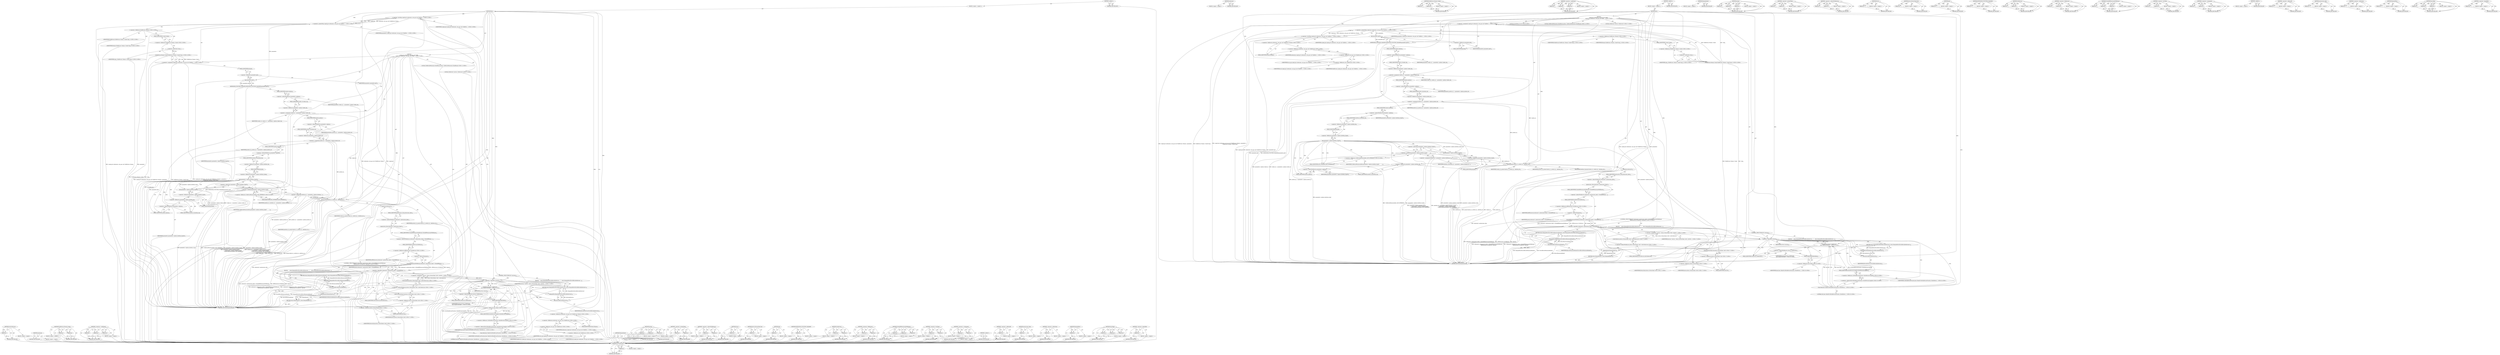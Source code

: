 digraph "&lt;operator&gt;.logicalNot" {
vulnerable_249 [label=<(METHOD,GetUsbService)>];
vulnerable_250 [label=<(PARAM,p1)>];
vulnerable_251 [label=<(BLOCK,&lt;empty&gt;,&lt;empty&gt;)>];
vulnerable_252 [label=<(METHOD_RETURN,ANY)>];
vulnerable_234 [label=<(METHOD,extension)>];
vulnerable_235 [label=<(BLOCK,&lt;empty&gt;,&lt;empty&gt;)>];
vulnerable_236 [label=<(METHOD_RETURN,ANY)>];
vulnerable_186 [label=<(METHOD,FindDevices.Params.Create)>];
vulnerable_187 [label=<(PARAM,p1)>];
vulnerable_188 [label=<(PARAM,p2)>];
vulnerable_189 [label=<(BLOCK,&lt;empty&gt;,&lt;empty&gt;)>];
vulnerable_190 [label=<(METHOD_RETURN,ANY)>];
vulnerable_208 [label=<(METHOD,&lt;operator&gt;.conditional)>];
vulnerable_209 [label=<(PARAM,p1)>];
vulnerable_210 [label=<(PARAM,p2)>];
vulnerable_211 [label=<(PARAM,p3)>];
vulnerable_212 [label=<(BLOCK,&lt;empty&gt;,&lt;empty&gt;)>];
vulnerable_213 [label=<(METHOD_RETURN,ANY)>];
vulnerable_6 [label=<(METHOD,&lt;global&gt;)<SUB>1</SUB>>];
vulnerable_7 [label=<(BLOCK,&lt;empty&gt;,&lt;empty&gt;)<SUB>1</SUB>>];
vulnerable_8 [label=<(METHOD,Run)<SUB>1</SUB>>];
vulnerable_9 [label="<(BLOCK,{
  scoped_ptr&lt;extensions::core_api::usb::FindD...,{
  scoped_ptr&lt;extensions::core_api::usb::FindD...)<SUB>1</SUB>>"];
vulnerable_10 [label="<(&lt;operator&gt;.assignment,scoped_ptr&lt;extensions::core_api::usb::FindDevic...)<SUB>2</SUB>>"];
vulnerable_11 [label="<(&lt;operator&gt;.greaterThan,scoped_ptr&lt;extensions::core_api::usb::FindDevic...)<SUB>2</SUB>>"];
vulnerable_12 [label="<(&lt;operator&gt;.lessThan,scoped_ptr&lt;extensions::core_api::usb::FindDevic...)<SUB>2</SUB>>"];
vulnerable_13 [label="<(IDENTIFIER,scoped_ptr,scoped_ptr&lt;extensions::core_api::usb::FindDevic...)<SUB>2</SUB>>"];
vulnerable_14 [label="<(&lt;operator&gt;.fieldAccess,extensions::core_api::usb::FindDevices::Params)<SUB>2</SUB>>"];
vulnerable_15 [label="<(&lt;operator&gt;.fieldAccess,extensions::core_api::usb::FindDevices)<SUB>2</SUB>>"];
vulnerable_16 [label="<(IDENTIFIER,extensions,scoped_ptr&lt;extensions::core_api::usb::FindDevic...)<SUB>2</SUB>>"];
vulnerable_17 [label="<(&lt;operator&gt;.fieldAccess,core_api::usb::FindDevices)<SUB>2</SUB>>"];
vulnerable_18 [label="<(IDENTIFIER,core_api,scoped_ptr&lt;extensions::core_api::usb::FindDevic...)<SUB>2</SUB>>"];
vulnerable_19 [label="<(&lt;operator&gt;.fieldAccess,usb::FindDevices)<SUB>2</SUB>>"];
vulnerable_20 [label="<(IDENTIFIER,usb,scoped_ptr&lt;extensions::core_api::usb::FindDevic...)<SUB>2</SUB>>"];
vulnerable_21 [label="<(IDENTIFIER,FindDevices,scoped_ptr&lt;extensions::core_api::usb::FindDevic...)<SUB>2</SUB>>"];
vulnerable_22 [label=<(FIELD_IDENTIFIER,Params,Params)<SUB>2</SUB>>];
vulnerable_23 [label="<(IDENTIFIER,parameters,scoped_ptr&lt;extensions::core_api::usb::FindDevic...)<SUB>2</SUB>>"];
vulnerable_24 [label="<(FindDevices.Params.Create,FindDevices::Params::Create(*args_))<SUB>3</SUB>>"];
vulnerable_25 [label="<(&lt;operator&gt;.fieldAccess,FindDevices::Params::Create)<SUB>3</SUB>>"];
vulnerable_26 [label="<(&lt;operator&gt;.fieldAccess,FindDevices::Params)<SUB>3</SUB>>"];
vulnerable_27 [label="<(IDENTIFIER,FindDevices,FindDevices::Params::Create(*args_))<SUB>3</SUB>>"];
vulnerable_28 [label="<(IDENTIFIER,Params,FindDevices::Params::Create(*args_))<SUB>3</SUB>>"];
vulnerable_29 [label=<(FIELD_IDENTIFIER,Create,Create)<SUB>3</SUB>>];
vulnerable_30 [label=<(&lt;operator&gt;.indirection,*args_)<SUB>3</SUB>>];
vulnerable_31 [label="<(IDENTIFIER,args_,FindDevices::Params::Create(*args_))<SUB>3</SUB>>"];
vulnerable_32 [label=<(EXTENSION_FUNCTION_VALIDATE,EXTENSION_FUNCTION_VALIDATE(parameters.get()))<SUB>4</SUB>>];
vulnerable_33 [label=<(get,parameters.get())<SUB>4</SUB>>];
vulnerable_34 [label=<(&lt;operator&gt;.fieldAccess,parameters.get)<SUB>4</SUB>>];
vulnerable_35 [label=<(IDENTIFIER,parameters,parameters.get())<SUB>4</SUB>>];
vulnerable_36 [label=<(FIELD_IDENTIFIER,get,get)<SUB>4</SUB>>];
vulnerable_37 [label=<(&lt;operator&gt;.assignment,vendor_id_ = parameters-&gt;options.vendor_id)<SUB>6</SUB>>];
vulnerable_38 [label=<(IDENTIFIER,vendor_id_,vendor_id_ = parameters-&gt;options.vendor_id)<SUB>6</SUB>>];
vulnerable_39 [label=<(&lt;operator&gt;.fieldAccess,parameters-&gt;options.vendor_id)<SUB>6</SUB>>];
vulnerable_40 [label=<(&lt;operator&gt;.indirectFieldAccess,parameters-&gt;options)<SUB>6</SUB>>];
vulnerable_41 [label=<(IDENTIFIER,parameters,vendor_id_ = parameters-&gt;options.vendor_id)<SUB>6</SUB>>];
vulnerable_42 [label=<(FIELD_IDENTIFIER,options,options)<SUB>6</SUB>>];
vulnerable_43 [label=<(FIELD_IDENTIFIER,vendor_id,vendor_id)<SUB>6</SUB>>];
vulnerable_44 [label=<(&lt;operator&gt;.assignment,product_id_ = parameters-&gt;options.product_id)<SUB>7</SUB>>];
vulnerable_45 [label=<(IDENTIFIER,product_id_,product_id_ = parameters-&gt;options.product_id)<SUB>7</SUB>>];
vulnerable_46 [label=<(&lt;operator&gt;.fieldAccess,parameters-&gt;options.product_id)<SUB>7</SUB>>];
vulnerable_47 [label=<(&lt;operator&gt;.indirectFieldAccess,parameters-&gt;options)<SUB>7</SUB>>];
vulnerable_48 [label=<(IDENTIFIER,parameters,product_id_ = parameters-&gt;options.product_id)<SUB>7</SUB>>];
vulnerable_49 [label=<(FIELD_IDENTIFIER,options,options)<SUB>7</SUB>>];
vulnerable_50 [label=<(FIELD_IDENTIFIER,product_id,product_id)<SUB>7</SUB>>];
vulnerable_51 [label=<(&lt;operator&gt;.assignment,interface_id_ = parameters-&gt;options.interface_i...)<SUB>8</SUB>>];
vulnerable_52 [label=<(IDENTIFIER,interface_id_,interface_id_ = parameters-&gt;options.interface_i...)<SUB>8</SUB>>];
vulnerable_53 [label=<(&lt;operator&gt;.conditional,parameters-&gt;options.interface_id.get()
        ...)<SUB>8</SUB>>];
vulnerable_54 [label=<(get,parameters-&gt;options.interface_id.get())<SUB>8</SUB>>];
vulnerable_55 [label=<(&lt;operator&gt;.fieldAccess,parameters-&gt;options.interface_id.get)<SUB>8</SUB>>];
vulnerable_56 [label=<(&lt;operator&gt;.fieldAccess,parameters-&gt;options.interface_id)<SUB>8</SUB>>];
vulnerable_57 [label=<(&lt;operator&gt;.indirectFieldAccess,parameters-&gt;options)<SUB>8</SUB>>];
vulnerable_58 [label=<(IDENTIFIER,parameters,parameters-&gt;options.interface_id.get())<SUB>8</SUB>>];
vulnerable_59 [label=<(FIELD_IDENTIFIER,options,options)<SUB>8</SUB>>];
vulnerable_60 [label=<(FIELD_IDENTIFIER,interface_id,interface_id)<SUB>8</SUB>>];
vulnerable_61 [label=<(FIELD_IDENTIFIER,get,get)<SUB>8</SUB>>];
vulnerable_62 [label=<(&lt;operator&gt;.indirection,*parameters-&gt;options.interface_id.get())<SUB>9</SUB>>];
vulnerable_63 [label=<(get,parameters-&gt;options.interface_id.get())<SUB>9</SUB>>];
vulnerable_64 [label=<(&lt;operator&gt;.fieldAccess,parameters-&gt;options.interface_id.get)<SUB>9</SUB>>];
vulnerable_65 [label=<(&lt;operator&gt;.fieldAccess,parameters-&gt;options.interface_id)<SUB>9</SUB>>];
vulnerable_66 [label=<(&lt;operator&gt;.indirectFieldAccess,parameters-&gt;options)<SUB>9</SUB>>];
vulnerable_67 [label=<(IDENTIFIER,parameters,parameters-&gt;options.interface_id.get())<SUB>9</SUB>>];
vulnerable_68 [label=<(FIELD_IDENTIFIER,options,options)<SUB>9</SUB>>];
vulnerable_69 [label=<(FIELD_IDENTIFIER,interface_id,interface_id)<SUB>9</SUB>>];
vulnerable_70 [label=<(FIELD_IDENTIFIER,get,get)<SUB>9</SUB>>];
vulnerable_71 [label="<(&lt;operator&gt;.fieldAccess,UsbDevicePermissionData::ANY_INTERFACE)<SUB>10</SUB>>"];
vulnerable_72 [label=<(IDENTIFIER,UsbDevicePermissionData,parameters-&gt;options.interface_id.get()
        ...)<SUB>10</SUB>>];
vulnerable_73 [label=<(FIELD_IDENTIFIER,ANY_INTERFACE,ANY_INTERFACE)<SUB>10</SUB>>];
vulnerable_74 [label="<(LOCAL,UsbDevicePermission.CheckParam param: UsbDevicePermission.CheckParam)<SUB>11</SUB>>"];
vulnerable_75 [label=<(param,param(vendor_id_, product_id_, interface_id_))<SUB>11</SUB>>];
vulnerable_76 [label=<(IDENTIFIER,vendor_id_,param(vendor_id_, product_id_, interface_id_))<SUB>11</SUB>>];
vulnerable_77 [label=<(IDENTIFIER,product_id_,param(vendor_id_, product_id_, interface_id_))<SUB>11</SUB>>];
vulnerable_78 [label=<(IDENTIFIER,interface_id_,param(vendor_id_, product_id_, interface_id_))<SUB>11</SUB>>];
vulnerable_79 [label="<(CONTROL_STRUCTURE,IF,if (!extension()-&gt;permissions_data()-&gt;CheckAPIPermissionWithParam(
           APIPermission::kUsbDevice, &amp;param)))<SUB>12</SUB>>"];
vulnerable_80 [label=<(&lt;operator&gt;.logicalNot,!extension()-&gt;permissions_data()-&gt;CheckAPIPermi...)<SUB>12</SUB>>];
vulnerable_81 [label=<(CheckAPIPermissionWithParam,extension()-&gt;permissions_data()-&gt;CheckAPIPermis...)<SUB>12</SUB>>];
vulnerable_82 [label=<(&lt;operator&gt;.indirectFieldAccess,extension()-&gt;permissions_data()-&gt;CheckAPIPermis...)<SUB>12</SUB>>];
vulnerable_83 [label=<(permissions_data,extension()-&gt;permissions_data())<SUB>12</SUB>>];
vulnerable_84 [label=<(&lt;operator&gt;.indirectFieldAccess,extension()-&gt;permissions_data)<SUB>12</SUB>>];
vulnerable_85 [label=<(extension,extension())<SUB>12</SUB>>];
vulnerable_86 [label=<(FIELD_IDENTIFIER,permissions_data,permissions_data)<SUB>12</SUB>>];
vulnerable_87 [label=<(FIELD_IDENTIFIER,CheckAPIPermissionWithParam,CheckAPIPermissionWithParam)<SUB>12</SUB>>];
vulnerable_88 [label="<(&lt;operator&gt;.fieldAccess,APIPermission::kUsbDevice)<SUB>13</SUB>>"];
vulnerable_89 [label=<(IDENTIFIER,APIPermission,extension()-&gt;permissions_data()-&gt;CheckAPIPermis...)<SUB>13</SUB>>];
vulnerable_90 [label=<(FIELD_IDENTIFIER,kUsbDevice,kUsbDevice)<SUB>13</SUB>>];
vulnerable_91 [label=<(&lt;operator&gt;.addressOf,&amp;param)<SUB>13</SUB>>];
vulnerable_92 [label=<(IDENTIFIER,param,extension()-&gt;permissions_data()-&gt;CheckAPIPermis...)<SUB>13</SUB>>];
vulnerable_93 [label=<(BLOCK,{
     return RespondNow(Error(kErrorPermission...,{
     return RespondNow(Error(kErrorPermission...)<SUB>13</SUB>>];
vulnerable_94 [label=<(RETURN,return RespondNow(Error(kErrorPermissionDenied));,return RespondNow(Error(kErrorPermissionDenied));)<SUB>14</SUB>>];
vulnerable_95 [label=<(RespondNow,RespondNow(Error(kErrorPermissionDenied)))<SUB>14</SUB>>];
vulnerable_96 [label=<(Error,Error(kErrorPermissionDenied))<SUB>14</SUB>>];
vulnerable_97 [label=<(IDENTIFIER,kErrorPermissionDenied,Error(kErrorPermissionDenied))<SUB>14</SUB>>];
vulnerable_98 [label="<(LOCAL,UsbService* service: UsbService*)<SUB>17</SUB>>"];
vulnerable_99 [label="<(&lt;operator&gt;.assignment,* service = device::DeviceClient::Get()-&gt;GetUsb...)<SUB>17</SUB>>"];
vulnerable_100 [label="<(IDENTIFIER,service,* service = device::DeviceClient::Get()-&gt;GetUsb...)<SUB>17</SUB>>"];
vulnerable_101 [label="<(GetUsbService,device::DeviceClient::Get()-&gt;GetUsbService())<SUB>17</SUB>>"];
vulnerable_102 [label="<(&lt;operator&gt;.indirectFieldAccess,device::DeviceClient::Get()-&gt;GetUsbService)<SUB>17</SUB>>"];
vulnerable_103 [label="<(device.DeviceClient.Get,device::DeviceClient::Get())<SUB>17</SUB>>"];
vulnerable_104 [label="<(&lt;operator&gt;.fieldAccess,device::DeviceClient::Get)<SUB>17</SUB>>"];
vulnerable_105 [label="<(&lt;operator&gt;.fieldAccess,device::DeviceClient)<SUB>17</SUB>>"];
vulnerable_106 [label="<(IDENTIFIER,device,device::DeviceClient::Get())<SUB>17</SUB>>"];
vulnerable_107 [label="<(IDENTIFIER,DeviceClient,device::DeviceClient::Get())<SUB>17</SUB>>"];
vulnerable_108 [label=<(FIELD_IDENTIFIER,Get,Get)<SUB>17</SUB>>];
vulnerable_109 [label=<(FIELD_IDENTIFIER,GetUsbService,GetUsbService)<SUB>17</SUB>>];
vulnerable_110 [label=<(CONTROL_STRUCTURE,IF,if (!service))<SUB>18</SUB>>];
vulnerable_111 [label=<(&lt;operator&gt;.logicalNot,!service)<SUB>18</SUB>>];
vulnerable_112 [label=<(IDENTIFIER,service,!service)<SUB>18</SUB>>];
vulnerable_113 [label=<(BLOCK,{
    return RespondNow(Error(kErrorInitService...,{
    return RespondNow(Error(kErrorInitService...)<SUB>18</SUB>>];
vulnerable_114 [label=<(RETURN,return RespondNow(Error(kErrorInitService));,return RespondNow(Error(kErrorInitService));)<SUB>19</SUB>>];
vulnerable_115 [label=<(RespondNow,RespondNow(Error(kErrorInitService)))<SUB>19</SUB>>];
vulnerable_116 [label=<(Error,Error(kErrorInitService))<SUB>19</SUB>>];
vulnerable_117 [label=<(IDENTIFIER,kErrorInitService,Error(kErrorInitService))<SUB>19</SUB>>];
vulnerable_118 [label="<(GetDevices,service-&gt;GetDevices(
      base::Bind(&amp;UsbFindD...)<SUB>22</SUB>>"];
vulnerable_119 [label=<(&lt;operator&gt;.indirectFieldAccess,service-&gt;GetDevices)<SUB>22</SUB>>];
vulnerable_120 [label="<(IDENTIFIER,service,service-&gt;GetDevices(
      base::Bind(&amp;UsbFindD...)<SUB>22</SUB>>"];
vulnerable_121 [label=<(FIELD_IDENTIFIER,GetDevices,GetDevices)<SUB>22</SUB>>];
vulnerable_122 [label="<(base.Bind,base::Bind(&amp;UsbFindDevicesFunction::OnGetDevice...)<SUB>23</SUB>>"];
vulnerable_123 [label="<(&lt;operator&gt;.fieldAccess,base::Bind)<SUB>23</SUB>>"];
vulnerable_124 [label="<(IDENTIFIER,base,base::Bind(&amp;UsbFindDevicesFunction::OnGetDevice...)<SUB>23</SUB>>"];
vulnerable_125 [label=<(FIELD_IDENTIFIER,Bind,Bind)<SUB>23</SUB>>];
vulnerable_126 [label="<(&lt;operator&gt;.addressOf,&amp;UsbFindDevicesFunction::OnGetDevicesComplete)<SUB>23</SUB>>"];
vulnerable_127 [label="<(&lt;operator&gt;.fieldAccess,UsbFindDevicesFunction::OnGetDevicesComplete)<SUB>23</SUB>>"];
vulnerable_128 [label="<(IDENTIFIER,UsbFindDevicesFunction,base::Bind(&amp;UsbFindDevicesFunction::OnGetDevice...)<SUB>23</SUB>>"];
vulnerable_129 [label=<(FIELD_IDENTIFIER,OnGetDevicesComplete,OnGetDevicesComplete)<SUB>23</SUB>>];
vulnerable_130 [label="<(LITERAL,this,base::Bind(&amp;UsbFindDevicesFunction::OnGetDevice...)<SUB>23</SUB>>"];
vulnerable_131 [label=<(RETURN,return RespondLater();,return RespondLater();)<SUB>24</SUB>>];
vulnerable_132 [label=<(RespondLater,RespondLater())<SUB>24</SUB>>];
vulnerable_133 [label=<(METHOD_RETURN,ResponseAction)<SUB>1</SUB>>];
vulnerable_135 [label=<(METHOD_RETURN,ANY)<SUB>1</SUB>>];
vulnerable_268 [label=<(METHOD,RespondLater)>];
vulnerable_269 [label=<(BLOCK,&lt;empty&gt;,&lt;empty&gt;)>];
vulnerable_270 [label=<(METHOD_RETURN,ANY)>];
vulnerable_214 [label=<(METHOD,param)>];
vulnerable_215 [label=<(PARAM,p1)>];
vulnerable_216 [label=<(PARAM,p2)>];
vulnerable_217 [label=<(PARAM,p3)>];
vulnerable_218 [label=<(BLOCK,&lt;empty&gt;,&lt;empty&gt;)>];
vulnerable_219 [label=<(METHOD_RETURN,ANY)>];
vulnerable_171 [label=<(METHOD,&lt;operator&gt;.greaterThan)>];
vulnerable_172 [label=<(PARAM,p1)>];
vulnerable_173 [label=<(PARAM,p2)>];
vulnerable_174 [label=<(BLOCK,&lt;empty&gt;,&lt;empty&gt;)>];
vulnerable_175 [label=<(METHOD_RETURN,ANY)>];
vulnerable_203 [label=<(METHOD,&lt;operator&gt;.indirectFieldAccess)>];
vulnerable_204 [label=<(PARAM,p1)>];
vulnerable_205 [label=<(PARAM,p2)>];
vulnerable_206 [label=<(BLOCK,&lt;empty&gt;,&lt;empty&gt;)>];
vulnerable_207 [label=<(METHOD_RETURN,ANY)>];
vulnerable_245 [label=<(METHOD,Error)>];
vulnerable_246 [label=<(PARAM,p1)>];
vulnerable_247 [label=<(BLOCK,&lt;empty&gt;,&lt;empty&gt;)>];
vulnerable_248 [label=<(METHOD_RETURN,ANY)>];
vulnerable_253 [label=<(METHOD,device.DeviceClient.Get)>];
vulnerable_254 [label=<(PARAM,p1)>];
vulnerable_255 [label=<(BLOCK,&lt;empty&gt;,&lt;empty&gt;)>];
vulnerable_256 [label=<(METHOD_RETURN,ANY)>];
vulnerable_199 [label=<(METHOD,get)>];
vulnerable_200 [label=<(PARAM,p1)>];
vulnerable_201 [label=<(BLOCK,&lt;empty&gt;,&lt;empty&gt;)>];
vulnerable_202 [label=<(METHOD_RETURN,ANY)>];
vulnerable_195 [label=<(METHOD,EXTENSION_FUNCTION_VALIDATE)>];
vulnerable_196 [label=<(PARAM,p1)>];
vulnerable_197 [label=<(BLOCK,&lt;empty&gt;,&lt;empty&gt;)>];
vulnerable_198 [label=<(METHOD_RETURN,ANY)>];
vulnerable_257 [label=<(METHOD,GetDevices)>];
vulnerable_258 [label=<(PARAM,p1)>];
vulnerable_259 [label=<(PARAM,p2)>];
vulnerable_260 [label=<(BLOCK,&lt;empty&gt;,&lt;empty&gt;)>];
vulnerable_261 [label=<(METHOD_RETURN,ANY)>];
vulnerable_181 [label=<(METHOD,&lt;operator&gt;.fieldAccess)>];
vulnerable_182 [label=<(PARAM,p1)>];
vulnerable_183 [label=<(PARAM,p2)>];
vulnerable_184 [label=<(BLOCK,&lt;empty&gt;,&lt;empty&gt;)>];
vulnerable_185 [label=<(METHOD_RETURN,ANY)>];
vulnerable_224 [label=<(METHOD,CheckAPIPermissionWithParam)>];
vulnerable_225 [label=<(PARAM,p1)>];
vulnerable_226 [label=<(PARAM,p2)>];
vulnerable_227 [label=<(PARAM,p3)>];
vulnerable_228 [label=<(BLOCK,&lt;empty&gt;,&lt;empty&gt;)>];
vulnerable_229 [label=<(METHOD_RETURN,ANY)>];
vulnerable_176 [label=<(METHOD,&lt;operator&gt;.lessThan)>];
vulnerable_177 [label=<(PARAM,p1)>];
vulnerable_178 [label=<(PARAM,p2)>];
vulnerable_179 [label=<(BLOCK,&lt;empty&gt;,&lt;empty&gt;)>];
vulnerable_180 [label=<(METHOD_RETURN,ANY)>];
vulnerable_166 [label=<(METHOD,&lt;operator&gt;.assignment)>];
vulnerable_167 [label=<(PARAM,p1)>];
vulnerable_168 [label=<(PARAM,p2)>];
vulnerable_169 [label=<(BLOCK,&lt;empty&gt;,&lt;empty&gt;)>];
vulnerable_170 [label=<(METHOD_RETURN,ANY)>];
vulnerable_160 [label=<(METHOD,&lt;global&gt;)<SUB>1</SUB>>];
vulnerable_161 [label=<(BLOCK,&lt;empty&gt;,&lt;empty&gt;)>];
vulnerable_162 [label=<(METHOD_RETURN,ANY)>];
vulnerable_237 [label=<(METHOD,&lt;operator&gt;.addressOf)>];
vulnerable_238 [label=<(PARAM,p1)>];
vulnerable_239 [label=<(BLOCK,&lt;empty&gt;,&lt;empty&gt;)>];
vulnerable_240 [label=<(METHOD_RETURN,ANY)>];
vulnerable_230 [label=<(METHOD,permissions_data)>];
vulnerable_231 [label=<(PARAM,p1)>];
vulnerable_232 [label=<(BLOCK,&lt;empty&gt;,&lt;empty&gt;)>];
vulnerable_233 [label=<(METHOD_RETURN,ANY)>];
vulnerable_191 [label=<(METHOD,&lt;operator&gt;.indirection)>];
vulnerable_192 [label=<(PARAM,p1)>];
vulnerable_193 [label=<(BLOCK,&lt;empty&gt;,&lt;empty&gt;)>];
vulnerable_194 [label=<(METHOD_RETURN,ANY)>];
vulnerable_241 [label=<(METHOD,RespondNow)>];
vulnerable_242 [label=<(PARAM,p1)>];
vulnerable_243 [label=<(BLOCK,&lt;empty&gt;,&lt;empty&gt;)>];
vulnerable_244 [label=<(METHOD_RETURN,ANY)>];
vulnerable_262 [label=<(METHOD,base.Bind)>];
vulnerable_263 [label=<(PARAM,p1)>];
vulnerable_264 [label=<(PARAM,p2)>];
vulnerable_265 [label=<(PARAM,p3)>];
vulnerable_266 [label=<(BLOCK,&lt;empty&gt;,&lt;empty&gt;)>];
vulnerable_267 [label=<(METHOD_RETURN,ANY)>];
vulnerable_220 [label=<(METHOD,&lt;operator&gt;.logicalNot)>];
vulnerable_221 [label=<(PARAM,p1)>];
vulnerable_222 [label=<(BLOCK,&lt;empty&gt;,&lt;empty&gt;)>];
vulnerable_223 [label=<(METHOD_RETURN,ANY)>];
fixed_252 [label=<(METHOD,GetUsbService)>];
fixed_253 [label=<(PARAM,p1)>];
fixed_254 [label=<(BLOCK,&lt;empty&gt;,&lt;empty&gt;)>];
fixed_255 [label=<(METHOD_RETURN,ANY)>];
fixed_237 [label=<(METHOD,extension)>];
fixed_238 [label=<(BLOCK,&lt;empty&gt;,&lt;empty&gt;)>];
fixed_239 [label=<(METHOD_RETURN,ANY)>];
fixed_189 [label=<(METHOD,FindDevices.Params.Create)>];
fixed_190 [label=<(PARAM,p1)>];
fixed_191 [label=<(PARAM,p2)>];
fixed_192 [label=<(BLOCK,&lt;empty&gt;,&lt;empty&gt;)>];
fixed_193 [label=<(METHOD_RETURN,ANY)>];
fixed_211 [label=<(METHOD,&lt;operator&gt;.conditional)>];
fixed_212 [label=<(PARAM,p1)>];
fixed_213 [label=<(PARAM,p2)>];
fixed_214 [label=<(PARAM,p3)>];
fixed_215 [label=<(BLOCK,&lt;empty&gt;,&lt;empty&gt;)>];
fixed_216 [label=<(METHOD_RETURN,ANY)>];
fixed_6 [label=<(METHOD,&lt;global&gt;)<SUB>1</SUB>>];
fixed_7 [label=<(BLOCK,&lt;empty&gt;,&lt;empty&gt;)<SUB>1</SUB>>];
fixed_8 [label=<(METHOD,Run)<SUB>1</SUB>>];
fixed_9 [label="<(BLOCK,{
  scoped_ptr&lt;extensions::core_api::usb::FindD...,{
  scoped_ptr&lt;extensions::core_api::usb::FindD...)<SUB>1</SUB>>"];
fixed_10 [label="<(&lt;operator&gt;.assignment,scoped_ptr&lt;extensions::core_api::usb::FindDevic...)<SUB>2</SUB>>"];
fixed_11 [label="<(&lt;operator&gt;.greaterThan,scoped_ptr&lt;extensions::core_api::usb::FindDevic...)<SUB>2</SUB>>"];
fixed_12 [label="<(&lt;operator&gt;.lessThan,scoped_ptr&lt;extensions::core_api::usb::FindDevic...)<SUB>2</SUB>>"];
fixed_13 [label="<(IDENTIFIER,scoped_ptr,scoped_ptr&lt;extensions::core_api::usb::FindDevic...)<SUB>2</SUB>>"];
fixed_14 [label="<(&lt;operator&gt;.fieldAccess,extensions::core_api::usb::FindDevices::Params)<SUB>2</SUB>>"];
fixed_15 [label="<(&lt;operator&gt;.fieldAccess,extensions::core_api::usb::FindDevices)<SUB>2</SUB>>"];
fixed_16 [label="<(IDENTIFIER,extensions,scoped_ptr&lt;extensions::core_api::usb::FindDevic...)<SUB>2</SUB>>"];
fixed_17 [label="<(&lt;operator&gt;.fieldAccess,core_api::usb::FindDevices)<SUB>2</SUB>>"];
fixed_18 [label="<(IDENTIFIER,core_api,scoped_ptr&lt;extensions::core_api::usb::FindDevic...)<SUB>2</SUB>>"];
fixed_19 [label="<(&lt;operator&gt;.fieldAccess,usb::FindDevices)<SUB>2</SUB>>"];
fixed_20 [label="<(IDENTIFIER,usb,scoped_ptr&lt;extensions::core_api::usb::FindDevic...)<SUB>2</SUB>>"];
fixed_21 [label="<(IDENTIFIER,FindDevices,scoped_ptr&lt;extensions::core_api::usb::FindDevic...)<SUB>2</SUB>>"];
fixed_22 [label=<(FIELD_IDENTIFIER,Params,Params)<SUB>2</SUB>>];
fixed_23 [label="<(IDENTIFIER,parameters,scoped_ptr&lt;extensions::core_api::usb::FindDevic...)<SUB>2</SUB>>"];
fixed_24 [label="<(FindDevices.Params.Create,FindDevices::Params::Create(*args_))<SUB>3</SUB>>"];
fixed_25 [label="<(&lt;operator&gt;.fieldAccess,FindDevices::Params::Create)<SUB>3</SUB>>"];
fixed_26 [label="<(&lt;operator&gt;.fieldAccess,FindDevices::Params)<SUB>3</SUB>>"];
fixed_27 [label="<(IDENTIFIER,FindDevices,FindDevices::Params::Create(*args_))<SUB>3</SUB>>"];
fixed_28 [label="<(IDENTIFIER,Params,FindDevices::Params::Create(*args_))<SUB>3</SUB>>"];
fixed_29 [label=<(FIELD_IDENTIFIER,Create,Create)<SUB>3</SUB>>];
fixed_30 [label=<(&lt;operator&gt;.indirection,*args_)<SUB>3</SUB>>];
fixed_31 [label="<(IDENTIFIER,args_,FindDevices::Params::Create(*args_))<SUB>3</SUB>>"];
fixed_32 [label=<(EXTENSION_FUNCTION_VALIDATE,EXTENSION_FUNCTION_VALIDATE(parameters.get()))<SUB>4</SUB>>];
fixed_33 [label=<(get,parameters.get())<SUB>4</SUB>>];
fixed_34 [label=<(&lt;operator&gt;.fieldAccess,parameters.get)<SUB>4</SUB>>];
fixed_35 [label=<(IDENTIFIER,parameters,parameters.get())<SUB>4</SUB>>];
fixed_36 [label=<(FIELD_IDENTIFIER,get,get)<SUB>4</SUB>>];
fixed_37 [label=<(&lt;operator&gt;.assignment,vendor_id_ = parameters-&gt;options.vendor_id)<SUB>6</SUB>>];
fixed_38 [label=<(IDENTIFIER,vendor_id_,vendor_id_ = parameters-&gt;options.vendor_id)<SUB>6</SUB>>];
fixed_39 [label=<(&lt;operator&gt;.fieldAccess,parameters-&gt;options.vendor_id)<SUB>6</SUB>>];
fixed_40 [label=<(&lt;operator&gt;.indirectFieldAccess,parameters-&gt;options)<SUB>6</SUB>>];
fixed_41 [label=<(IDENTIFIER,parameters,vendor_id_ = parameters-&gt;options.vendor_id)<SUB>6</SUB>>];
fixed_42 [label=<(FIELD_IDENTIFIER,options,options)<SUB>6</SUB>>];
fixed_43 [label=<(FIELD_IDENTIFIER,vendor_id,vendor_id)<SUB>6</SUB>>];
fixed_44 [label=<(&lt;operator&gt;.assignment,product_id_ = parameters-&gt;options.product_id)<SUB>7</SUB>>];
fixed_45 [label=<(IDENTIFIER,product_id_,product_id_ = parameters-&gt;options.product_id)<SUB>7</SUB>>];
fixed_46 [label=<(&lt;operator&gt;.fieldAccess,parameters-&gt;options.product_id)<SUB>7</SUB>>];
fixed_47 [label=<(&lt;operator&gt;.indirectFieldAccess,parameters-&gt;options)<SUB>7</SUB>>];
fixed_48 [label=<(IDENTIFIER,parameters,product_id_ = parameters-&gt;options.product_id)<SUB>7</SUB>>];
fixed_49 [label=<(FIELD_IDENTIFIER,options,options)<SUB>7</SUB>>];
fixed_50 [label=<(FIELD_IDENTIFIER,product_id,product_id)<SUB>7</SUB>>];
fixed_51 [label="<(LOCAL,int interface_id: int)<SUB>8</SUB>>"];
fixed_52 [label=<(&lt;operator&gt;.assignment,interface_id = parameters-&gt;options.interface_id...)<SUB>8</SUB>>];
fixed_53 [label=<(IDENTIFIER,interface_id,interface_id = parameters-&gt;options.interface_id...)<SUB>8</SUB>>];
fixed_54 [label=<(&lt;operator&gt;.conditional,parameters-&gt;options.interface_id.get()
        ...)<SUB>8</SUB>>];
fixed_55 [label=<(get,parameters-&gt;options.interface_id.get())<SUB>8</SUB>>];
fixed_56 [label=<(&lt;operator&gt;.fieldAccess,parameters-&gt;options.interface_id.get)<SUB>8</SUB>>];
fixed_57 [label=<(&lt;operator&gt;.fieldAccess,parameters-&gt;options.interface_id)<SUB>8</SUB>>];
fixed_58 [label=<(&lt;operator&gt;.indirectFieldAccess,parameters-&gt;options)<SUB>8</SUB>>];
fixed_59 [label=<(IDENTIFIER,parameters,parameters-&gt;options.interface_id.get())<SUB>8</SUB>>];
fixed_60 [label=<(FIELD_IDENTIFIER,options,options)<SUB>8</SUB>>];
fixed_61 [label=<(FIELD_IDENTIFIER,interface_id,interface_id)<SUB>8</SUB>>];
fixed_62 [label=<(FIELD_IDENTIFIER,get,get)<SUB>8</SUB>>];
fixed_63 [label=<(&lt;operator&gt;.indirection,*parameters-&gt;options.interface_id.get())<SUB>9</SUB>>];
fixed_64 [label=<(get,parameters-&gt;options.interface_id.get())<SUB>9</SUB>>];
fixed_65 [label=<(&lt;operator&gt;.fieldAccess,parameters-&gt;options.interface_id.get)<SUB>9</SUB>>];
fixed_66 [label=<(&lt;operator&gt;.fieldAccess,parameters-&gt;options.interface_id)<SUB>9</SUB>>];
fixed_67 [label=<(&lt;operator&gt;.indirectFieldAccess,parameters-&gt;options)<SUB>9</SUB>>];
fixed_68 [label=<(IDENTIFIER,parameters,parameters-&gt;options.interface_id.get())<SUB>9</SUB>>];
fixed_69 [label=<(FIELD_IDENTIFIER,options,options)<SUB>9</SUB>>];
fixed_70 [label=<(FIELD_IDENTIFIER,interface_id,interface_id)<SUB>9</SUB>>];
fixed_71 [label=<(FIELD_IDENTIFIER,get,get)<SUB>9</SUB>>];
fixed_72 [label="<(&lt;operator&gt;.fieldAccess,UsbDevicePermissionData::ANY_INTERFACE)<SUB>10</SUB>>"];
fixed_73 [label=<(IDENTIFIER,UsbDevicePermissionData,parameters-&gt;options.interface_id.get()
        ...)<SUB>10</SUB>>];
fixed_74 [label=<(FIELD_IDENTIFIER,ANY_INTERFACE,ANY_INTERFACE)<SUB>10</SUB>>];
fixed_75 [label="<(LOCAL,UsbDevicePermission.CheckParam param: UsbDevicePermission.CheckParam)<SUB>11</SUB>>"];
fixed_76 [label=<(param,param(vendor_id_, product_id_, interface_id))<SUB>11</SUB>>];
fixed_77 [label=<(IDENTIFIER,vendor_id_,param(vendor_id_, product_id_, interface_id))<SUB>11</SUB>>];
fixed_78 [label=<(IDENTIFIER,product_id_,param(vendor_id_, product_id_, interface_id))<SUB>11</SUB>>];
fixed_79 [label=<(IDENTIFIER,interface_id,param(vendor_id_, product_id_, interface_id))<SUB>11</SUB>>];
fixed_80 [label="<(CONTROL_STRUCTURE,IF,if (!extension()-&gt;permissions_data()-&gt;CheckAPIPermissionWithParam(
           APIPermission::kUsbDevice, &amp;param)))<SUB>12</SUB>>"];
fixed_81 [label=<(&lt;operator&gt;.logicalNot,!extension()-&gt;permissions_data()-&gt;CheckAPIPermi...)<SUB>12</SUB>>];
fixed_82 [label=<(CheckAPIPermissionWithParam,extension()-&gt;permissions_data()-&gt;CheckAPIPermis...)<SUB>12</SUB>>];
fixed_83 [label=<(&lt;operator&gt;.indirectFieldAccess,extension()-&gt;permissions_data()-&gt;CheckAPIPermis...)<SUB>12</SUB>>];
fixed_84 [label=<(permissions_data,extension()-&gt;permissions_data())<SUB>12</SUB>>];
fixed_85 [label=<(&lt;operator&gt;.indirectFieldAccess,extension()-&gt;permissions_data)<SUB>12</SUB>>];
fixed_86 [label=<(extension,extension())<SUB>12</SUB>>];
fixed_87 [label=<(FIELD_IDENTIFIER,permissions_data,permissions_data)<SUB>12</SUB>>];
fixed_88 [label=<(FIELD_IDENTIFIER,CheckAPIPermissionWithParam,CheckAPIPermissionWithParam)<SUB>12</SUB>>];
fixed_89 [label="<(&lt;operator&gt;.fieldAccess,APIPermission::kUsbDevice)<SUB>13</SUB>>"];
fixed_90 [label=<(IDENTIFIER,APIPermission,extension()-&gt;permissions_data()-&gt;CheckAPIPermis...)<SUB>13</SUB>>];
fixed_91 [label=<(FIELD_IDENTIFIER,kUsbDevice,kUsbDevice)<SUB>13</SUB>>];
fixed_92 [label=<(&lt;operator&gt;.addressOf,&amp;param)<SUB>13</SUB>>];
fixed_93 [label=<(IDENTIFIER,param,extension()-&gt;permissions_data()-&gt;CheckAPIPermis...)<SUB>13</SUB>>];
fixed_94 [label=<(BLOCK,{
     return RespondNow(Error(kErrorPermission...,{
     return RespondNow(Error(kErrorPermission...)<SUB>13</SUB>>];
fixed_95 [label=<(RETURN,return RespondNow(Error(kErrorPermissionDenied));,return RespondNow(Error(kErrorPermissionDenied));)<SUB>14</SUB>>];
fixed_96 [label=<(RespondNow,RespondNow(Error(kErrorPermissionDenied)))<SUB>14</SUB>>];
fixed_97 [label=<(Error,Error(kErrorPermissionDenied))<SUB>14</SUB>>];
fixed_98 [label=<(IDENTIFIER,kErrorPermissionDenied,Error(kErrorPermissionDenied))<SUB>14</SUB>>];
fixed_99 [label="<(LOCAL,UsbService* service: UsbService*)<SUB>17</SUB>>"];
fixed_100 [label="<(&lt;operator&gt;.assignment,* service = device::DeviceClient::Get()-&gt;GetUsb...)<SUB>17</SUB>>"];
fixed_101 [label="<(IDENTIFIER,service,* service = device::DeviceClient::Get()-&gt;GetUsb...)<SUB>17</SUB>>"];
fixed_102 [label="<(GetUsbService,device::DeviceClient::Get()-&gt;GetUsbService())<SUB>17</SUB>>"];
fixed_103 [label="<(&lt;operator&gt;.indirectFieldAccess,device::DeviceClient::Get()-&gt;GetUsbService)<SUB>17</SUB>>"];
fixed_104 [label="<(device.DeviceClient.Get,device::DeviceClient::Get())<SUB>17</SUB>>"];
fixed_105 [label="<(&lt;operator&gt;.fieldAccess,device::DeviceClient::Get)<SUB>17</SUB>>"];
fixed_106 [label="<(&lt;operator&gt;.fieldAccess,device::DeviceClient)<SUB>17</SUB>>"];
fixed_107 [label="<(IDENTIFIER,device,device::DeviceClient::Get())<SUB>17</SUB>>"];
fixed_108 [label="<(IDENTIFIER,DeviceClient,device::DeviceClient::Get())<SUB>17</SUB>>"];
fixed_109 [label=<(FIELD_IDENTIFIER,Get,Get)<SUB>17</SUB>>];
fixed_110 [label=<(FIELD_IDENTIFIER,GetUsbService,GetUsbService)<SUB>17</SUB>>];
fixed_111 [label=<(CONTROL_STRUCTURE,IF,if (!service))<SUB>18</SUB>>];
fixed_112 [label=<(&lt;operator&gt;.logicalNot,!service)<SUB>18</SUB>>];
fixed_113 [label=<(IDENTIFIER,service,!service)<SUB>18</SUB>>];
fixed_114 [label=<(BLOCK,{
    return RespondNow(Error(kErrorInitService...,{
    return RespondNow(Error(kErrorInitService...)<SUB>18</SUB>>];
fixed_115 [label=<(RETURN,return RespondNow(Error(kErrorInitService));,return RespondNow(Error(kErrorInitService));)<SUB>19</SUB>>];
fixed_116 [label=<(RespondNow,RespondNow(Error(kErrorInitService)))<SUB>19</SUB>>];
fixed_117 [label=<(Error,Error(kErrorInitService))<SUB>19</SUB>>];
fixed_118 [label=<(IDENTIFIER,kErrorInitService,Error(kErrorInitService))<SUB>19</SUB>>];
fixed_119 [label="<(GetDevices,service-&gt;GetDevices(
      base::Bind(&amp;UsbFindD...)<SUB>22</SUB>>"];
fixed_120 [label=<(&lt;operator&gt;.indirectFieldAccess,service-&gt;GetDevices)<SUB>22</SUB>>];
fixed_121 [label="<(IDENTIFIER,service,service-&gt;GetDevices(
      base::Bind(&amp;UsbFindD...)<SUB>22</SUB>>"];
fixed_122 [label=<(FIELD_IDENTIFIER,GetDevices,GetDevices)<SUB>22</SUB>>];
fixed_123 [label="<(base.Bind,base::Bind(&amp;UsbFindDevicesFunction::OnGetDevice...)<SUB>23</SUB>>"];
fixed_124 [label="<(&lt;operator&gt;.fieldAccess,base::Bind)<SUB>23</SUB>>"];
fixed_125 [label="<(IDENTIFIER,base,base::Bind(&amp;UsbFindDevicesFunction::OnGetDevice...)<SUB>23</SUB>>"];
fixed_126 [label=<(FIELD_IDENTIFIER,Bind,Bind)<SUB>23</SUB>>];
fixed_127 [label="<(&lt;operator&gt;.addressOf,&amp;UsbFindDevicesFunction::OnGetDevicesComplete)<SUB>23</SUB>>"];
fixed_128 [label="<(&lt;operator&gt;.fieldAccess,UsbFindDevicesFunction::OnGetDevicesComplete)<SUB>23</SUB>>"];
fixed_129 [label="<(IDENTIFIER,UsbFindDevicesFunction,base::Bind(&amp;UsbFindDevicesFunction::OnGetDevice...)<SUB>23</SUB>>"];
fixed_130 [label=<(FIELD_IDENTIFIER,OnGetDevicesComplete,OnGetDevicesComplete)<SUB>23</SUB>>];
fixed_131 [label="<(LITERAL,this,base::Bind(&amp;UsbFindDevicesFunction::OnGetDevice...)<SUB>23</SUB>>"];
fixed_132 [label=<(RETURN,return RespondLater();,return RespondLater();)<SUB>24</SUB>>];
fixed_133 [label=<(RespondLater,RespondLater())<SUB>24</SUB>>];
fixed_134 [label=<(METHOD_RETURN,ResponseAction)<SUB>1</SUB>>];
fixed_136 [label=<(METHOD_RETURN,ANY)<SUB>1</SUB>>];
fixed_271 [label=<(METHOD,RespondLater)>];
fixed_272 [label=<(BLOCK,&lt;empty&gt;,&lt;empty&gt;)>];
fixed_273 [label=<(METHOD_RETURN,ANY)>];
fixed_217 [label=<(METHOD,param)>];
fixed_218 [label=<(PARAM,p1)>];
fixed_219 [label=<(PARAM,p2)>];
fixed_220 [label=<(PARAM,p3)>];
fixed_221 [label=<(BLOCK,&lt;empty&gt;,&lt;empty&gt;)>];
fixed_222 [label=<(METHOD_RETURN,ANY)>];
fixed_174 [label=<(METHOD,&lt;operator&gt;.greaterThan)>];
fixed_175 [label=<(PARAM,p1)>];
fixed_176 [label=<(PARAM,p2)>];
fixed_177 [label=<(BLOCK,&lt;empty&gt;,&lt;empty&gt;)>];
fixed_178 [label=<(METHOD_RETURN,ANY)>];
fixed_206 [label=<(METHOD,&lt;operator&gt;.indirectFieldAccess)>];
fixed_207 [label=<(PARAM,p1)>];
fixed_208 [label=<(PARAM,p2)>];
fixed_209 [label=<(BLOCK,&lt;empty&gt;,&lt;empty&gt;)>];
fixed_210 [label=<(METHOD_RETURN,ANY)>];
fixed_248 [label=<(METHOD,Error)>];
fixed_249 [label=<(PARAM,p1)>];
fixed_250 [label=<(BLOCK,&lt;empty&gt;,&lt;empty&gt;)>];
fixed_251 [label=<(METHOD_RETURN,ANY)>];
fixed_256 [label=<(METHOD,device.DeviceClient.Get)>];
fixed_257 [label=<(PARAM,p1)>];
fixed_258 [label=<(BLOCK,&lt;empty&gt;,&lt;empty&gt;)>];
fixed_259 [label=<(METHOD_RETURN,ANY)>];
fixed_202 [label=<(METHOD,get)>];
fixed_203 [label=<(PARAM,p1)>];
fixed_204 [label=<(BLOCK,&lt;empty&gt;,&lt;empty&gt;)>];
fixed_205 [label=<(METHOD_RETURN,ANY)>];
fixed_198 [label=<(METHOD,EXTENSION_FUNCTION_VALIDATE)>];
fixed_199 [label=<(PARAM,p1)>];
fixed_200 [label=<(BLOCK,&lt;empty&gt;,&lt;empty&gt;)>];
fixed_201 [label=<(METHOD_RETURN,ANY)>];
fixed_260 [label=<(METHOD,GetDevices)>];
fixed_261 [label=<(PARAM,p1)>];
fixed_262 [label=<(PARAM,p2)>];
fixed_263 [label=<(BLOCK,&lt;empty&gt;,&lt;empty&gt;)>];
fixed_264 [label=<(METHOD_RETURN,ANY)>];
fixed_184 [label=<(METHOD,&lt;operator&gt;.fieldAccess)>];
fixed_185 [label=<(PARAM,p1)>];
fixed_186 [label=<(PARAM,p2)>];
fixed_187 [label=<(BLOCK,&lt;empty&gt;,&lt;empty&gt;)>];
fixed_188 [label=<(METHOD_RETURN,ANY)>];
fixed_227 [label=<(METHOD,CheckAPIPermissionWithParam)>];
fixed_228 [label=<(PARAM,p1)>];
fixed_229 [label=<(PARAM,p2)>];
fixed_230 [label=<(PARAM,p3)>];
fixed_231 [label=<(BLOCK,&lt;empty&gt;,&lt;empty&gt;)>];
fixed_232 [label=<(METHOD_RETURN,ANY)>];
fixed_179 [label=<(METHOD,&lt;operator&gt;.lessThan)>];
fixed_180 [label=<(PARAM,p1)>];
fixed_181 [label=<(PARAM,p2)>];
fixed_182 [label=<(BLOCK,&lt;empty&gt;,&lt;empty&gt;)>];
fixed_183 [label=<(METHOD_RETURN,ANY)>];
fixed_169 [label=<(METHOD,&lt;operator&gt;.assignment)>];
fixed_170 [label=<(PARAM,p1)>];
fixed_171 [label=<(PARAM,p2)>];
fixed_172 [label=<(BLOCK,&lt;empty&gt;,&lt;empty&gt;)>];
fixed_173 [label=<(METHOD_RETURN,ANY)>];
fixed_163 [label=<(METHOD,&lt;global&gt;)<SUB>1</SUB>>];
fixed_164 [label=<(BLOCK,&lt;empty&gt;,&lt;empty&gt;)>];
fixed_165 [label=<(METHOD_RETURN,ANY)>];
fixed_240 [label=<(METHOD,&lt;operator&gt;.addressOf)>];
fixed_241 [label=<(PARAM,p1)>];
fixed_242 [label=<(BLOCK,&lt;empty&gt;,&lt;empty&gt;)>];
fixed_243 [label=<(METHOD_RETURN,ANY)>];
fixed_233 [label=<(METHOD,permissions_data)>];
fixed_234 [label=<(PARAM,p1)>];
fixed_235 [label=<(BLOCK,&lt;empty&gt;,&lt;empty&gt;)>];
fixed_236 [label=<(METHOD_RETURN,ANY)>];
fixed_194 [label=<(METHOD,&lt;operator&gt;.indirection)>];
fixed_195 [label=<(PARAM,p1)>];
fixed_196 [label=<(BLOCK,&lt;empty&gt;,&lt;empty&gt;)>];
fixed_197 [label=<(METHOD_RETURN,ANY)>];
fixed_244 [label=<(METHOD,RespondNow)>];
fixed_245 [label=<(PARAM,p1)>];
fixed_246 [label=<(BLOCK,&lt;empty&gt;,&lt;empty&gt;)>];
fixed_247 [label=<(METHOD_RETURN,ANY)>];
fixed_265 [label=<(METHOD,base.Bind)>];
fixed_266 [label=<(PARAM,p1)>];
fixed_267 [label=<(PARAM,p2)>];
fixed_268 [label=<(PARAM,p3)>];
fixed_269 [label=<(BLOCK,&lt;empty&gt;,&lt;empty&gt;)>];
fixed_270 [label=<(METHOD_RETURN,ANY)>];
fixed_223 [label=<(METHOD,&lt;operator&gt;.logicalNot)>];
fixed_224 [label=<(PARAM,p1)>];
fixed_225 [label=<(BLOCK,&lt;empty&gt;,&lt;empty&gt;)>];
fixed_226 [label=<(METHOD_RETURN,ANY)>];
vulnerable_249 -> vulnerable_250  [key=0, label="AST: "];
vulnerable_249 -> vulnerable_250  [key=1, label="DDG: "];
vulnerable_249 -> vulnerable_251  [key=0, label="AST: "];
vulnerable_249 -> vulnerable_252  [key=0, label="AST: "];
vulnerable_249 -> vulnerable_252  [key=1, label="CFG: "];
vulnerable_250 -> vulnerable_252  [key=0, label="DDG: p1"];
vulnerable_251 -> fixed_252  [key=0];
vulnerable_252 -> fixed_252  [key=0];
vulnerable_234 -> vulnerable_235  [key=0, label="AST: "];
vulnerable_234 -> vulnerable_236  [key=0, label="AST: "];
vulnerable_234 -> vulnerable_236  [key=1, label="CFG: "];
vulnerable_235 -> fixed_252  [key=0];
vulnerable_236 -> fixed_252  [key=0];
vulnerable_186 -> vulnerable_187  [key=0, label="AST: "];
vulnerable_186 -> vulnerable_187  [key=1, label="DDG: "];
vulnerable_186 -> vulnerable_189  [key=0, label="AST: "];
vulnerable_186 -> vulnerable_188  [key=0, label="AST: "];
vulnerable_186 -> vulnerable_188  [key=1, label="DDG: "];
vulnerable_186 -> vulnerable_190  [key=0, label="AST: "];
vulnerable_186 -> vulnerable_190  [key=1, label="CFG: "];
vulnerable_187 -> vulnerable_190  [key=0, label="DDG: p1"];
vulnerable_188 -> vulnerable_190  [key=0, label="DDG: p2"];
vulnerable_189 -> fixed_252  [key=0];
vulnerable_190 -> fixed_252  [key=0];
vulnerable_208 -> vulnerable_209  [key=0, label="AST: "];
vulnerable_208 -> vulnerable_209  [key=1, label="DDG: "];
vulnerable_208 -> vulnerable_212  [key=0, label="AST: "];
vulnerable_208 -> vulnerable_210  [key=0, label="AST: "];
vulnerable_208 -> vulnerable_210  [key=1, label="DDG: "];
vulnerable_208 -> vulnerable_213  [key=0, label="AST: "];
vulnerable_208 -> vulnerable_213  [key=1, label="CFG: "];
vulnerable_208 -> vulnerable_211  [key=0, label="AST: "];
vulnerable_208 -> vulnerable_211  [key=1, label="DDG: "];
vulnerable_209 -> vulnerable_213  [key=0, label="DDG: p1"];
vulnerable_210 -> vulnerable_213  [key=0, label="DDG: p2"];
vulnerable_211 -> vulnerable_213  [key=0, label="DDG: p3"];
vulnerable_212 -> fixed_252  [key=0];
vulnerable_213 -> fixed_252  [key=0];
vulnerable_6 -> vulnerable_7  [key=0, label="AST: "];
vulnerable_6 -> vulnerable_135  [key=0, label="AST: "];
vulnerable_6 -> vulnerable_135  [key=1, label="CFG: "];
vulnerable_7 -> vulnerable_8  [key=0, label="AST: "];
vulnerable_8 -> vulnerable_9  [key=0, label="AST: "];
vulnerable_8 -> vulnerable_133  [key=0, label="AST: "];
vulnerable_8 -> vulnerable_19  [key=0, label="CFG: "];
vulnerable_8 -> vulnerable_75  [key=0, label="DDG: "];
vulnerable_8 -> vulnerable_132  [key=0, label="DDG: "];
vulnerable_8 -> vulnerable_11  [key=0, label="DDG: "];
vulnerable_8 -> vulnerable_111  [key=0, label="DDG: "];
vulnerable_8 -> vulnerable_122  [key=0, label="DDG: "];
vulnerable_8 -> vulnerable_12  [key=0, label="DDG: "];
vulnerable_8 -> vulnerable_81  [key=0, label="DDG: "];
vulnerable_8 -> vulnerable_96  [key=0, label="DDG: "];
vulnerable_8 -> vulnerable_116  [key=0, label="DDG: "];
vulnerable_9 -> vulnerable_10  [key=0, label="AST: "];
vulnerable_9 -> vulnerable_32  [key=0, label="AST: "];
vulnerable_9 -> vulnerable_37  [key=0, label="AST: "];
vulnerable_9 -> vulnerable_44  [key=0, label="AST: "];
vulnerable_9 -> vulnerable_51  [key=0, label="AST: "];
vulnerable_9 -> vulnerable_74  [key=0, label="AST: "];
vulnerable_9 -> vulnerable_75  [key=0, label="AST: "];
vulnerable_9 -> vulnerable_79  [key=0, label="AST: "];
vulnerable_9 -> vulnerable_98  [key=0, label="AST: "];
vulnerable_9 -> vulnerable_99  [key=0, label="AST: "];
vulnerable_9 -> vulnerable_110  [key=0, label="AST: "];
vulnerable_9 -> vulnerable_118  [key=0, label="AST: "];
vulnerable_9 -> vulnerable_131  [key=0, label="AST: "];
vulnerable_10 -> vulnerable_11  [key=0, label="AST: "];
vulnerable_10 -> vulnerable_24  [key=0, label="AST: "];
vulnerable_10 -> vulnerable_36  [key=0, label="CFG: "];
vulnerable_10 -> vulnerable_133  [key=0, label="DDG: scoped_ptr&lt;extensions::core_api::usb::FindDevices::Params&gt; parameters"];
vulnerable_10 -> vulnerable_133  [key=1, label="DDG: FindDevices::Params::Create(*args_)"];
vulnerable_10 -> vulnerable_133  [key=2, label="DDG: scoped_ptr&lt;extensions::core_api::usb::FindDevices::Params&gt; parameters =
      FindDevices::Params::Create(*args_)"];
vulnerable_11 -> vulnerable_12  [key=0, label="AST: "];
vulnerable_11 -> vulnerable_23  [key=0, label="AST: "];
vulnerable_11 -> vulnerable_26  [key=0, label="CFG: "];
vulnerable_11 -> vulnerable_133  [key=0, label="DDG: scoped_ptr&lt;extensions::core_api::usb::FindDevices::Params"];
vulnerable_11 -> vulnerable_133  [key=1, label="DDG: parameters"];
vulnerable_11 -> vulnerable_33  [key=0, label="DDG: parameters"];
vulnerable_12 -> vulnerable_13  [key=0, label="AST: "];
vulnerable_12 -> vulnerable_14  [key=0, label="AST: "];
vulnerable_12 -> vulnerable_11  [key=0, label="CFG: "];
vulnerable_12 -> vulnerable_11  [key=1, label="DDG: scoped_ptr"];
vulnerable_12 -> vulnerable_11  [key=2, label="DDG: extensions::core_api::usb::FindDevices::Params"];
vulnerable_12 -> vulnerable_133  [key=0, label="DDG: extensions::core_api::usb::FindDevices::Params"];
vulnerable_12 -> vulnerable_133  [key=1, label="DDG: scoped_ptr"];
vulnerable_13 -> fixed_252  [key=0];
vulnerable_14 -> vulnerable_15  [key=0, label="AST: "];
vulnerable_14 -> vulnerable_22  [key=0, label="AST: "];
vulnerable_14 -> vulnerable_12  [key=0, label="CFG: "];
vulnerable_15 -> vulnerable_16  [key=0, label="AST: "];
vulnerable_15 -> vulnerable_17  [key=0, label="AST: "];
vulnerable_15 -> vulnerable_22  [key=0, label="CFG: "];
vulnerable_16 -> fixed_252  [key=0];
vulnerable_17 -> vulnerable_18  [key=0, label="AST: "];
vulnerable_17 -> vulnerable_19  [key=0, label="AST: "];
vulnerable_17 -> vulnerable_15  [key=0, label="CFG: "];
vulnerable_18 -> fixed_252  [key=0];
vulnerable_19 -> vulnerable_20  [key=0, label="AST: "];
vulnerable_19 -> vulnerable_21  [key=0, label="AST: "];
vulnerable_19 -> vulnerable_17  [key=0, label="CFG: "];
vulnerable_20 -> fixed_252  [key=0];
vulnerable_21 -> fixed_252  [key=0];
vulnerable_22 -> vulnerable_14  [key=0, label="CFG: "];
vulnerable_23 -> fixed_252  [key=0];
vulnerable_24 -> vulnerable_25  [key=0, label="AST: "];
vulnerable_24 -> vulnerable_30  [key=0, label="AST: "];
vulnerable_24 -> vulnerable_10  [key=0, label="CFG: "];
vulnerable_24 -> vulnerable_10  [key=1, label="DDG: FindDevices::Params::Create"];
vulnerable_24 -> vulnerable_10  [key=2, label="DDG: *args_"];
vulnerable_24 -> vulnerable_133  [key=0, label="DDG: FindDevices::Params::Create"];
vulnerable_24 -> vulnerable_133  [key=1, label="DDG: *args_"];
vulnerable_25 -> vulnerable_26  [key=0, label="AST: "];
vulnerable_25 -> vulnerable_29  [key=0, label="AST: "];
vulnerable_25 -> vulnerable_30  [key=0, label="CFG: "];
vulnerable_26 -> vulnerable_27  [key=0, label="AST: "];
vulnerable_26 -> vulnerable_28  [key=0, label="AST: "];
vulnerable_26 -> vulnerable_29  [key=0, label="CFG: "];
vulnerable_27 -> fixed_252  [key=0];
vulnerable_28 -> fixed_252  [key=0];
vulnerable_29 -> vulnerable_25  [key=0, label="CFG: "];
vulnerable_30 -> vulnerable_31  [key=0, label="AST: "];
vulnerable_30 -> vulnerable_24  [key=0, label="CFG: "];
vulnerable_31 -> fixed_252  [key=0];
vulnerable_32 -> vulnerable_33  [key=0, label="AST: "];
vulnerable_32 -> vulnerable_42  [key=0, label="CFG: "];
vulnerable_32 -> vulnerable_133  [key=0, label="DDG: parameters.get()"];
vulnerable_32 -> vulnerable_133  [key=1, label="DDG: EXTENSION_FUNCTION_VALIDATE(parameters.get())"];
vulnerable_33 -> vulnerable_34  [key=0, label="AST: "];
vulnerable_33 -> vulnerable_32  [key=0, label="CFG: "];
vulnerable_33 -> vulnerable_32  [key=1, label="DDG: parameters.get"];
vulnerable_33 -> vulnerable_133  [key=0, label="DDG: parameters.get"];
vulnerable_34 -> vulnerable_35  [key=0, label="AST: "];
vulnerable_34 -> vulnerable_36  [key=0, label="AST: "];
vulnerable_34 -> vulnerable_33  [key=0, label="CFG: "];
vulnerable_35 -> fixed_252  [key=0];
vulnerable_36 -> vulnerable_34  [key=0, label="CFG: "];
vulnerable_37 -> vulnerable_38  [key=0, label="AST: "];
vulnerable_37 -> vulnerable_39  [key=0, label="AST: "];
vulnerable_37 -> vulnerable_49  [key=0, label="CFG: "];
vulnerable_37 -> vulnerable_133  [key=0, label="DDG: parameters-&gt;options.vendor_id"];
vulnerable_37 -> vulnerable_133  [key=1, label="DDG: vendor_id_ = parameters-&gt;options.vendor_id"];
vulnerable_37 -> vulnerable_75  [key=0, label="DDG: vendor_id_"];
vulnerable_38 -> fixed_252  [key=0];
vulnerable_39 -> vulnerable_40  [key=0, label="AST: "];
vulnerable_39 -> vulnerable_43  [key=0, label="AST: "];
vulnerable_39 -> vulnerable_37  [key=0, label="CFG: "];
vulnerable_40 -> vulnerable_41  [key=0, label="AST: "];
vulnerable_40 -> vulnerable_42  [key=0, label="AST: "];
vulnerable_40 -> vulnerable_43  [key=0, label="CFG: "];
vulnerable_41 -> fixed_252  [key=0];
vulnerable_42 -> vulnerable_40  [key=0, label="CFG: "];
vulnerable_43 -> vulnerable_39  [key=0, label="CFG: "];
vulnerable_44 -> vulnerable_45  [key=0, label="AST: "];
vulnerable_44 -> vulnerable_46  [key=0, label="AST: "];
vulnerable_44 -> vulnerable_59  [key=0, label="CFG: "];
vulnerable_44 -> vulnerable_133  [key=0, label="DDG: parameters-&gt;options.product_id"];
vulnerable_44 -> vulnerable_133  [key=1, label="DDG: product_id_ = parameters-&gt;options.product_id"];
vulnerable_44 -> vulnerable_75  [key=0, label="DDG: product_id_"];
vulnerable_45 -> fixed_252  [key=0];
vulnerable_46 -> vulnerable_47  [key=0, label="AST: "];
vulnerable_46 -> vulnerable_50  [key=0, label="AST: "];
vulnerable_46 -> vulnerable_44  [key=0, label="CFG: "];
vulnerable_47 -> vulnerable_48  [key=0, label="AST: "];
vulnerable_47 -> vulnerable_49  [key=0, label="AST: "];
vulnerable_47 -> vulnerable_50  [key=0, label="CFG: "];
vulnerable_48 -> fixed_252  [key=0];
vulnerable_49 -> vulnerable_47  [key=0, label="CFG: "];
vulnerable_50 -> vulnerable_46  [key=0, label="CFG: "];
vulnerable_51 -> vulnerable_52  [key=0, label="AST: "];
vulnerable_51 -> vulnerable_53  [key=0, label="AST: "];
vulnerable_51 -> vulnerable_75  [key=0, label="CFG: "];
vulnerable_51 -> vulnerable_75  [key=1, label="DDG: interface_id_"];
vulnerable_51 -> vulnerable_133  [key=0, label="DDG: parameters-&gt;options.interface_id.get()
                      ? *parameters-&gt;options.interface_id.get()
                      : UsbDevicePermissionData::ANY_INTERFACE"];
vulnerable_51 -> vulnerable_133  [key=1, label="DDG: interface_id_ = parameters-&gt;options.interface_id.get()
                      ? *parameters-&gt;options.interface_id.get()
                      : UsbDevicePermissionData::ANY_INTERFACE"];
vulnerable_52 -> fixed_252  [key=0];
vulnerable_53 -> vulnerable_54  [key=0, label="AST: "];
vulnerable_53 -> vulnerable_62  [key=0, label="AST: "];
vulnerable_53 -> vulnerable_71  [key=0, label="AST: "];
vulnerable_53 -> vulnerable_51  [key=0, label="CFG: "];
vulnerable_53 -> vulnerable_133  [key=0, label="DDG: parameters-&gt;options.interface_id.get()"];
vulnerable_53 -> vulnerable_133  [key=1, label="DDG: UsbDevicePermissionData::ANY_INTERFACE"];
vulnerable_53 -> vulnerable_133  [key=2, label="DDG: *parameters-&gt;options.interface_id.get()"];
vulnerable_54 -> vulnerable_55  [key=0, label="AST: "];
vulnerable_54 -> vulnerable_68  [key=0, label="CFG: "];
vulnerable_54 -> vulnerable_68  [key=1, label="CDG: "];
vulnerable_54 -> vulnerable_73  [key=0, label="CFG: "];
vulnerable_54 -> vulnerable_73  [key=1, label="CDG: "];
vulnerable_54 -> vulnerable_133  [key=0, label="DDG: parameters-&gt;options.interface_id.get"];
vulnerable_54 -> vulnerable_63  [key=0, label="DDG: parameters-&gt;options.interface_id.get"];
vulnerable_54 -> vulnerable_63  [key=1, label="CDG: "];
vulnerable_54 -> vulnerable_64  [key=0, label="CDG: "];
vulnerable_54 -> vulnerable_66  [key=0, label="CDG: "];
vulnerable_54 -> vulnerable_69  [key=0, label="CDG: "];
vulnerable_54 -> vulnerable_65  [key=0, label="CDG: "];
vulnerable_54 -> vulnerable_71  [key=0, label="CDG: "];
vulnerable_54 -> vulnerable_70  [key=0, label="CDG: "];
vulnerable_54 -> vulnerable_62  [key=0, label="CDG: "];
vulnerable_55 -> vulnerable_56  [key=0, label="AST: "];
vulnerable_55 -> vulnerable_61  [key=0, label="AST: "];
vulnerable_55 -> vulnerable_54  [key=0, label="CFG: "];
vulnerable_56 -> vulnerable_57  [key=0, label="AST: "];
vulnerable_56 -> vulnerable_60  [key=0, label="AST: "];
vulnerable_56 -> vulnerable_61  [key=0, label="CFG: "];
vulnerable_57 -> vulnerable_58  [key=0, label="AST: "];
vulnerable_57 -> vulnerable_59  [key=0, label="AST: "];
vulnerable_57 -> vulnerable_60  [key=0, label="CFG: "];
vulnerable_58 -> fixed_252  [key=0];
vulnerable_59 -> vulnerable_57  [key=0, label="CFG: "];
vulnerable_60 -> vulnerable_56  [key=0, label="CFG: "];
vulnerable_61 -> vulnerable_55  [key=0, label="CFG: "];
vulnerable_62 -> vulnerable_63  [key=0, label="AST: "];
vulnerable_62 -> vulnerable_53  [key=0, label="CFG: "];
vulnerable_63 -> vulnerable_64  [key=0, label="AST: "];
vulnerable_63 -> vulnerable_62  [key=0, label="CFG: "];
vulnerable_63 -> vulnerable_133  [key=0, label="DDG: parameters-&gt;options.interface_id.get"];
vulnerable_64 -> vulnerable_65  [key=0, label="AST: "];
vulnerable_64 -> vulnerable_70  [key=0, label="AST: "];
vulnerable_64 -> vulnerable_63  [key=0, label="CFG: "];
vulnerable_65 -> vulnerable_66  [key=0, label="AST: "];
vulnerable_65 -> vulnerable_69  [key=0, label="AST: "];
vulnerable_65 -> vulnerable_70  [key=0, label="CFG: "];
vulnerable_66 -> vulnerable_67  [key=0, label="AST: "];
vulnerable_66 -> vulnerable_68  [key=0, label="AST: "];
vulnerable_66 -> vulnerable_69  [key=0, label="CFG: "];
vulnerable_67 -> fixed_252  [key=0];
vulnerable_68 -> vulnerable_66  [key=0, label="CFG: "];
vulnerable_69 -> vulnerable_65  [key=0, label="CFG: "];
vulnerable_70 -> vulnerable_64  [key=0, label="CFG: "];
vulnerable_71 -> vulnerable_72  [key=0, label="AST: "];
vulnerable_71 -> vulnerable_73  [key=0, label="AST: "];
vulnerable_71 -> vulnerable_53  [key=0, label="CFG: "];
vulnerable_72 -> fixed_252  [key=0];
vulnerable_73 -> vulnerable_71  [key=0, label="CFG: "];
vulnerable_74 -> fixed_252  [key=0];
vulnerable_75 -> vulnerable_76  [key=0, label="AST: "];
vulnerable_75 -> vulnerable_77  [key=0, label="AST: "];
vulnerable_75 -> vulnerable_78  [key=0, label="AST: "];
vulnerable_75 -> vulnerable_85  [key=0, label="CFG: "];
vulnerable_75 -> vulnerable_133  [key=0, label="DDG: vendor_id_"];
vulnerable_75 -> vulnerable_133  [key=1, label="DDG: product_id_"];
vulnerable_75 -> vulnerable_133  [key=2, label="DDG: interface_id_"];
vulnerable_75 -> vulnerable_133  [key=3, label="DDG: param(vendor_id_, product_id_, interface_id_)"];
vulnerable_76 -> fixed_252  [key=0];
vulnerable_77 -> fixed_252  [key=0];
vulnerable_78 -> fixed_252  [key=0];
vulnerable_79 -> vulnerable_80  [key=0, label="AST: "];
vulnerable_79 -> vulnerable_93  [key=0, label="AST: "];
vulnerable_80 -> vulnerable_81  [key=0, label="AST: "];
vulnerable_80 -> vulnerable_96  [key=0, label="CFG: "];
vulnerable_80 -> vulnerable_96  [key=1, label="CDG: "];
vulnerable_80 -> vulnerable_105  [key=0, label="CFG: "];
vulnerable_80 -> vulnerable_105  [key=1, label="CDG: "];
vulnerable_80 -> vulnerable_133  [key=0, label="DDG: extension()-&gt;permissions_data()-&gt;CheckAPIPermissionWithParam(
           APIPermission::kUsbDevice, &amp;param)"];
vulnerable_80 -> vulnerable_133  [key=1, label="DDG: !extension()-&gt;permissions_data()-&gt;CheckAPIPermissionWithParam(
           APIPermission::kUsbDevice, &amp;param)"];
vulnerable_80 -> vulnerable_94  [key=0, label="CDG: "];
vulnerable_80 -> vulnerable_99  [key=0, label="CDG: "];
vulnerable_80 -> vulnerable_102  [key=0, label="CDG: "];
vulnerable_80 -> vulnerable_103  [key=0, label="CDG: "];
vulnerable_80 -> vulnerable_104  [key=0, label="CDG: "];
vulnerable_80 -> vulnerable_95  [key=0, label="CDG: "];
vulnerable_80 -> vulnerable_101  [key=0, label="CDG: "];
vulnerable_80 -> vulnerable_108  [key=0, label="CDG: "];
vulnerable_80 -> vulnerable_111  [key=0, label="CDG: "];
vulnerable_80 -> vulnerable_109  [key=0, label="CDG: "];
vulnerable_81 -> vulnerable_82  [key=0, label="AST: "];
vulnerable_81 -> vulnerable_88  [key=0, label="AST: "];
vulnerable_81 -> vulnerable_91  [key=0, label="AST: "];
vulnerable_81 -> vulnerable_80  [key=0, label="CFG: "];
vulnerable_81 -> vulnerable_80  [key=1, label="DDG: extension()-&gt;permissions_data()-&gt;CheckAPIPermissionWithParam"];
vulnerable_81 -> vulnerable_80  [key=2, label="DDG: APIPermission::kUsbDevice"];
vulnerable_81 -> vulnerable_80  [key=3, label="DDG: &amp;param"];
vulnerable_81 -> vulnerable_133  [key=0, label="DDG: extension()-&gt;permissions_data()-&gt;CheckAPIPermissionWithParam"];
vulnerable_81 -> vulnerable_133  [key=1, label="DDG: APIPermission::kUsbDevice"];
vulnerable_81 -> vulnerable_133  [key=2, label="DDG: &amp;param"];
vulnerable_82 -> vulnerable_83  [key=0, label="AST: "];
vulnerable_82 -> vulnerable_87  [key=0, label="AST: "];
vulnerable_82 -> vulnerable_90  [key=0, label="CFG: "];
vulnerable_83 -> vulnerable_84  [key=0, label="AST: "];
vulnerable_83 -> vulnerable_87  [key=0, label="CFG: "];
vulnerable_83 -> vulnerable_133  [key=0, label="DDG: extension()-&gt;permissions_data"];
vulnerable_84 -> vulnerable_85  [key=0, label="AST: "];
vulnerable_84 -> vulnerable_86  [key=0, label="AST: "];
vulnerable_84 -> vulnerable_83  [key=0, label="CFG: "];
vulnerable_85 -> vulnerable_86  [key=0, label="CFG: "];
vulnerable_86 -> vulnerable_84  [key=0, label="CFG: "];
vulnerable_87 -> vulnerable_82  [key=0, label="CFG: "];
vulnerable_88 -> vulnerable_89  [key=0, label="AST: "];
vulnerable_88 -> vulnerable_90  [key=0, label="AST: "];
vulnerable_88 -> vulnerable_91  [key=0, label="CFG: "];
vulnerable_89 -> fixed_252  [key=0];
vulnerable_90 -> vulnerable_88  [key=0, label="CFG: "];
vulnerable_91 -> vulnerable_92  [key=0, label="AST: "];
vulnerable_91 -> vulnerable_81  [key=0, label="CFG: "];
vulnerable_92 -> fixed_252  [key=0];
vulnerable_93 -> vulnerable_94  [key=0, label="AST: "];
vulnerable_94 -> vulnerable_95  [key=0, label="AST: "];
vulnerable_94 -> vulnerable_133  [key=0, label="CFG: "];
vulnerable_94 -> vulnerable_133  [key=1, label="DDG: &lt;RET&gt;"];
vulnerable_95 -> vulnerable_96  [key=0, label="AST: "];
vulnerable_95 -> vulnerable_94  [key=0, label="CFG: "];
vulnerable_95 -> vulnerable_94  [key=1, label="DDG: RespondNow(Error(kErrorPermissionDenied))"];
vulnerable_95 -> vulnerable_133  [key=0, label="DDG: Error(kErrorPermissionDenied)"];
vulnerable_95 -> vulnerable_133  [key=1, label="DDG: RespondNow(Error(kErrorPermissionDenied))"];
vulnerable_96 -> vulnerable_97  [key=0, label="AST: "];
vulnerable_96 -> vulnerable_95  [key=0, label="CFG: "];
vulnerable_96 -> vulnerable_95  [key=1, label="DDG: kErrorPermissionDenied"];
vulnerable_96 -> vulnerable_133  [key=0, label="DDG: kErrorPermissionDenied"];
vulnerable_97 -> fixed_252  [key=0];
vulnerable_98 -> fixed_252  [key=0];
vulnerable_99 -> vulnerable_100  [key=0, label="AST: "];
vulnerable_99 -> vulnerable_101  [key=0, label="AST: "];
vulnerable_99 -> vulnerable_111  [key=0, label="CFG: "];
vulnerable_99 -> vulnerable_111  [key=1, label="DDG: service"];
vulnerable_100 -> fixed_252  [key=0];
vulnerable_101 -> vulnerable_102  [key=0, label="AST: "];
vulnerable_101 -> vulnerable_99  [key=0, label="CFG: "];
vulnerable_101 -> vulnerable_99  [key=1, label="DDG: device::DeviceClient::Get()-&gt;GetUsbService"];
vulnerable_102 -> vulnerable_103  [key=0, label="AST: "];
vulnerable_102 -> vulnerable_109  [key=0, label="AST: "];
vulnerable_102 -> vulnerable_101  [key=0, label="CFG: "];
vulnerable_103 -> vulnerable_104  [key=0, label="AST: "];
vulnerable_103 -> vulnerable_109  [key=0, label="CFG: "];
vulnerable_104 -> vulnerable_105  [key=0, label="AST: "];
vulnerable_104 -> vulnerable_108  [key=0, label="AST: "];
vulnerable_104 -> vulnerable_103  [key=0, label="CFG: "];
vulnerable_105 -> vulnerable_106  [key=0, label="AST: "];
vulnerable_105 -> vulnerable_107  [key=0, label="AST: "];
vulnerable_105 -> vulnerable_108  [key=0, label="CFG: "];
vulnerable_106 -> fixed_252  [key=0];
vulnerable_107 -> fixed_252  [key=0];
vulnerable_108 -> vulnerable_104  [key=0, label="CFG: "];
vulnerable_109 -> vulnerable_102  [key=0, label="CFG: "];
vulnerable_110 -> vulnerable_111  [key=0, label="AST: "];
vulnerable_110 -> vulnerable_113  [key=0, label="AST: "];
vulnerable_111 -> vulnerable_112  [key=0, label="AST: "];
vulnerable_111 -> vulnerable_116  [key=0, label="CFG: "];
vulnerable_111 -> vulnerable_116  [key=1, label="CDG: "];
vulnerable_111 -> vulnerable_121  [key=0, label="CFG: "];
vulnerable_111 -> vulnerable_121  [key=1, label="CDG: "];
vulnerable_111 -> vulnerable_118  [key=0, label="DDG: service"];
vulnerable_111 -> vulnerable_118  [key=1, label="CDG: "];
vulnerable_111 -> vulnerable_115  [key=0, label="CDG: "];
vulnerable_111 -> vulnerable_122  [key=0, label="CDG: "];
vulnerable_111 -> vulnerable_114  [key=0, label="CDG: "];
vulnerable_111 -> vulnerable_131  [key=0, label="CDG: "];
vulnerable_111 -> vulnerable_132  [key=0, label="CDG: "];
vulnerable_111 -> vulnerable_119  [key=0, label="CDG: "];
vulnerable_111 -> vulnerable_123  [key=0, label="CDG: "];
vulnerable_111 -> vulnerable_129  [key=0, label="CDG: "];
vulnerable_111 -> vulnerable_126  [key=0, label="CDG: "];
vulnerable_111 -> vulnerable_127  [key=0, label="CDG: "];
vulnerable_111 -> vulnerable_125  [key=0, label="CDG: "];
vulnerable_112 -> fixed_252  [key=0];
vulnerable_113 -> vulnerable_114  [key=0, label="AST: "];
vulnerable_114 -> vulnerable_115  [key=0, label="AST: "];
vulnerable_114 -> vulnerable_133  [key=0, label="CFG: "];
vulnerable_114 -> vulnerable_133  [key=1, label="DDG: &lt;RET&gt;"];
vulnerable_115 -> vulnerable_116  [key=0, label="AST: "];
vulnerable_115 -> vulnerable_114  [key=0, label="CFG: "];
vulnerable_115 -> vulnerable_114  [key=1, label="DDG: RespondNow(Error(kErrorInitService))"];
vulnerable_116 -> vulnerable_117  [key=0, label="AST: "];
vulnerable_116 -> vulnerable_115  [key=0, label="CFG: "];
vulnerable_116 -> vulnerable_115  [key=1, label="DDG: kErrorInitService"];
vulnerable_117 -> fixed_252  [key=0];
vulnerable_118 -> vulnerable_119  [key=0, label="AST: "];
vulnerable_118 -> vulnerable_122  [key=0, label="AST: "];
vulnerable_118 -> vulnerable_132  [key=0, label="CFG: "];
vulnerable_119 -> vulnerable_120  [key=0, label="AST: "];
vulnerable_119 -> vulnerable_121  [key=0, label="AST: "];
vulnerable_119 -> vulnerable_125  [key=0, label="CFG: "];
vulnerable_120 -> fixed_252  [key=0];
vulnerable_121 -> vulnerable_119  [key=0, label="CFG: "];
vulnerable_122 -> vulnerable_123  [key=0, label="AST: "];
vulnerable_122 -> vulnerable_126  [key=0, label="AST: "];
vulnerable_122 -> vulnerable_130  [key=0, label="AST: "];
vulnerable_122 -> vulnerable_118  [key=0, label="CFG: "];
vulnerable_122 -> vulnerable_118  [key=1, label="DDG: base::Bind"];
vulnerable_122 -> vulnerable_118  [key=2, label="DDG: &amp;UsbFindDevicesFunction::OnGetDevicesComplete"];
vulnerable_122 -> vulnerable_118  [key=3, label="DDG: this"];
vulnerable_123 -> vulnerable_124  [key=0, label="AST: "];
vulnerable_123 -> vulnerable_125  [key=0, label="AST: "];
vulnerable_123 -> vulnerable_129  [key=0, label="CFG: "];
vulnerable_124 -> fixed_252  [key=0];
vulnerable_125 -> vulnerable_123  [key=0, label="CFG: "];
vulnerable_126 -> vulnerable_127  [key=0, label="AST: "];
vulnerable_126 -> vulnerable_122  [key=0, label="CFG: "];
vulnerable_127 -> vulnerable_128  [key=0, label="AST: "];
vulnerable_127 -> vulnerable_129  [key=0, label="AST: "];
vulnerable_127 -> vulnerable_126  [key=0, label="CFG: "];
vulnerable_128 -> fixed_252  [key=0];
vulnerable_129 -> vulnerable_127  [key=0, label="CFG: "];
vulnerable_130 -> fixed_252  [key=0];
vulnerable_131 -> vulnerable_132  [key=0, label="AST: "];
vulnerable_131 -> vulnerable_133  [key=0, label="CFG: "];
vulnerable_131 -> vulnerable_133  [key=1, label="DDG: &lt;RET&gt;"];
vulnerable_132 -> vulnerable_131  [key=0, label="CFG: "];
vulnerable_132 -> vulnerable_131  [key=1, label="DDG: RespondLater()"];
vulnerable_133 -> fixed_252  [key=0];
vulnerable_135 -> fixed_252  [key=0];
vulnerable_268 -> vulnerable_269  [key=0, label="AST: "];
vulnerable_268 -> vulnerable_270  [key=0, label="AST: "];
vulnerable_268 -> vulnerable_270  [key=1, label="CFG: "];
vulnerable_269 -> fixed_252  [key=0];
vulnerable_270 -> fixed_252  [key=0];
vulnerable_214 -> vulnerable_215  [key=0, label="AST: "];
vulnerable_214 -> vulnerable_215  [key=1, label="DDG: "];
vulnerable_214 -> vulnerable_218  [key=0, label="AST: "];
vulnerable_214 -> vulnerable_216  [key=0, label="AST: "];
vulnerable_214 -> vulnerable_216  [key=1, label="DDG: "];
vulnerable_214 -> vulnerable_219  [key=0, label="AST: "];
vulnerable_214 -> vulnerable_219  [key=1, label="CFG: "];
vulnerable_214 -> vulnerable_217  [key=0, label="AST: "];
vulnerable_214 -> vulnerable_217  [key=1, label="DDG: "];
vulnerable_215 -> vulnerable_219  [key=0, label="DDG: p1"];
vulnerable_216 -> vulnerable_219  [key=0, label="DDG: p2"];
vulnerable_217 -> vulnerable_219  [key=0, label="DDG: p3"];
vulnerable_218 -> fixed_252  [key=0];
vulnerable_219 -> fixed_252  [key=0];
vulnerable_171 -> vulnerable_172  [key=0, label="AST: "];
vulnerable_171 -> vulnerable_172  [key=1, label="DDG: "];
vulnerable_171 -> vulnerable_174  [key=0, label="AST: "];
vulnerable_171 -> vulnerable_173  [key=0, label="AST: "];
vulnerable_171 -> vulnerable_173  [key=1, label="DDG: "];
vulnerable_171 -> vulnerable_175  [key=0, label="AST: "];
vulnerable_171 -> vulnerable_175  [key=1, label="CFG: "];
vulnerable_172 -> vulnerable_175  [key=0, label="DDG: p1"];
vulnerable_173 -> vulnerable_175  [key=0, label="DDG: p2"];
vulnerable_174 -> fixed_252  [key=0];
vulnerable_175 -> fixed_252  [key=0];
vulnerable_203 -> vulnerable_204  [key=0, label="AST: "];
vulnerable_203 -> vulnerable_204  [key=1, label="DDG: "];
vulnerable_203 -> vulnerable_206  [key=0, label="AST: "];
vulnerable_203 -> vulnerable_205  [key=0, label="AST: "];
vulnerable_203 -> vulnerable_205  [key=1, label="DDG: "];
vulnerable_203 -> vulnerable_207  [key=0, label="AST: "];
vulnerable_203 -> vulnerable_207  [key=1, label="CFG: "];
vulnerable_204 -> vulnerable_207  [key=0, label="DDG: p1"];
vulnerable_205 -> vulnerable_207  [key=0, label="DDG: p2"];
vulnerable_206 -> fixed_252  [key=0];
vulnerable_207 -> fixed_252  [key=0];
vulnerable_245 -> vulnerable_246  [key=0, label="AST: "];
vulnerable_245 -> vulnerable_246  [key=1, label="DDG: "];
vulnerable_245 -> vulnerable_247  [key=0, label="AST: "];
vulnerable_245 -> vulnerable_248  [key=0, label="AST: "];
vulnerable_245 -> vulnerable_248  [key=1, label="CFG: "];
vulnerable_246 -> vulnerable_248  [key=0, label="DDG: p1"];
vulnerable_247 -> fixed_252  [key=0];
vulnerable_248 -> fixed_252  [key=0];
vulnerable_253 -> vulnerable_254  [key=0, label="AST: "];
vulnerable_253 -> vulnerable_254  [key=1, label="DDG: "];
vulnerable_253 -> vulnerable_255  [key=0, label="AST: "];
vulnerable_253 -> vulnerable_256  [key=0, label="AST: "];
vulnerable_253 -> vulnerable_256  [key=1, label="CFG: "];
vulnerable_254 -> vulnerable_256  [key=0, label="DDG: p1"];
vulnerable_255 -> fixed_252  [key=0];
vulnerable_256 -> fixed_252  [key=0];
vulnerable_199 -> vulnerable_200  [key=0, label="AST: "];
vulnerable_199 -> vulnerable_200  [key=1, label="DDG: "];
vulnerable_199 -> vulnerable_201  [key=0, label="AST: "];
vulnerable_199 -> vulnerable_202  [key=0, label="AST: "];
vulnerable_199 -> vulnerable_202  [key=1, label="CFG: "];
vulnerable_200 -> vulnerable_202  [key=0, label="DDG: p1"];
vulnerable_201 -> fixed_252  [key=0];
vulnerable_202 -> fixed_252  [key=0];
vulnerable_195 -> vulnerable_196  [key=0, label="AST: "];
vulnerable_195 -> vulnerable_196  [key=1, label="DDG: "];
vulnerable_195 -> vulnerable_197  [key=0, label="AST: "];
vulnerable_195 -> vulnerable_198  [key=0, label="AST: "];
vulnerable_195 -> vulnerable_198  [key=1, label="CFG: "];
vulnerable_196 -> vulnerable_198  [key=0, label="DDG: p1"];
vulnerable_197 -> fixed_252  [key=0];
vulnerable_198 -> fixed_252  [key=0];
vulnerable_257 -> vulnerable_258  [key=0, label="AST: "];
vulnerable_257 -> vulnerable_258  [key=1, label="DDG: "];
vulnerable_257 -> vulnerable_260  [key=0, label="AST: "];
vulnerable_257 -> vulnerable_259  [key=0, label="AST: "];
vulnerable_257 -> vulnerable_259  [key=1, label="DDG: "];
vulnerable_257 -> vulnerable_261  [key=0, label="AST: "];
vulnerable_257 -> vulnerable_261  [key=1, label="CFG: "];
vulnerable_258 -> vulnerable_261  [key=0, label="DDG: p1"];
vulnerable_259 -> vulnerable_261  [key=0, label="DDG: p2"];
vulnerable_260 -> fixed_252  [key=0];
vulnerable_261 -> fixed_252  [key=0];
vulnerable_181 -> vulnerable_182  [key=0, label="AST: "];
vulnerable_181 -> vulnerable_182  [key=1, label="DDG: "];
vulnerable_181 -> vulnerable_184  [key=0, label="AST: "];
vulnerable_181 -> vulnerable_183  [key=0, label="AST: "];
vulnerable_181 -> vulnerable_183  [key=1, label="DDG: "];
vulnerable_181 -> vulnerable_185  [key=0, label="AST: "];
vulnerable_181 -> vulnerable_185  [key=1, label="CFG: "];
vulnerable_182 -> vulnerable_185  [key=0, label="DDG: p1"];
vulnerable_183 -> vulnerable_185  [key=0, label="DDG: p2"];
vulnerable_184 -> fixed_252  [key=0];
vulnerable_185 -> fixed_252  [key=0];
vulnerable_224 -> vulnerable_225  [key=0, label="AST: "];
vulnerable_224 -> vulnerable_225  [key=1, label="DDG: "];
vulnerable_224 -> vulnerable_228  [key=0, label="AST: "];
vulnerable_224 -> vulnerable_226  [key=0, label="AST: "];
vulnerable_224 -> vulnerable_226  [key=1, label="DDG: "];
vulnerable_224 -> vulnerable_229  [key=0, label="AST: "];
vulnerable_224 -> vulnerable_229  [key=1, label="CFG: "];
vulnerable_224 -> vulnerable_227  [key=0, label="AST: "];
vulnerable_224 -> vulnerable_227  [key=1, label="DDG: "];
vulnerable_225 -> vulnerable_229  [key=0, label="DDG: p1"];
vulnerable_226 -> vulnerable_229  [key=0, label="DDG: p2"];
vulnerable_227 -> vulnerable_229  [key=0, label="DDG: p3"];
vulnerable_228 -> fixed_252  [key=0];
vulnerable_229 -> fixed_252  [key=0];
vulnerable_176 -> vulnerable_177  [key=0, label="AST: "];
vulnerable_176 -> vulnerable_177  [key=1, label="DDG: "];
vulnerable_176 -> vulnerable_179  [key=0, label="AST: "];
vulnerable_176 -> vulnerable_178  [key=0, label="AST: "];
vulnerable_176 -> vulnerable_178  [key=1, label="DDG: "];
vulnerable_176 -> vulnerable_180  [key=0, label="AST: "];
vulnerable_176 -> vulnerable_180  [key=1, label="CFG: "];
vulnerable_177 -> vulnerable_180  [key=0, label="DDG: p1"];
vulnerable_178 -> vulnerable_180  [key=0, label="DDG: p2"];
vulnerable_179 -> fixed_252  [key=0];
vulnerable_180 -> fixed_252  [key=0];
vulnerable_166 -> vulnerable_167  [key=0, label="AST: "];
vulnerable_166 -> vulnerable_167  [key=1, label="DDG: "];
vulnerable_166 -> vulnerable_169  [key=0, label="AST: "];
vulnerable_166 -> vulnerable_168  [key=0, label="AST: "];
vulnerable_166 -> vulnerable_168  [key=1, label="DDG: "];
vulnerable_166 -> vulnerable_170  [key=0, label="AST: "];
vulnerable_166 -> vulnerable_170  [key=1, label="CFG: "];
vulnerable_167 -> vulnerable_170  [key=0, label="DDG: p1"];
vulnerable_168 -> vulnerable_170  [key=0, label="DDG: p2"];
vulnerable_169 -> fixed_252  [key=0];
vulnerable_170 -> fixed_252  [key=0];
vulnerable_160 -> vulnerable_161  [key=0, label="AST: "];
vulnerable_160 -> vulnerable_162  [key=0, label="AST: "];
vulnerable_160 -> vulnerable_162  [key=1, label="CFG: "];
vulnerable_161 -> fixed_252  [key=0];
vulnerable_162 -> fixed_252  [key=0];
vulnerable_237 -> vulnerable_238  [key=0, label="AST: "];
vulnerable_237 -> vulnerable_238  [key=1, label="DDG: "];
vulnerable_237 -> vulnerable_239  [key=0, label="AST: "];
vulnerable_237 -> vulnerable_240  [key=0, label="AST: "];
vulnerable_237 -> vulnerable_240  [key=1, label="CFG: "];
vulnerable_238 -> vulnerable_240  [key=0, label="DDG: p1"];
vulnerable_239 -> fixed_252  [key=0];
vulnerable_240 -> fixed_252  [key=0];
vulnerable_230 -> vulnerable_231  [key=0, label="AST: "];
vulnerable_230 -> vulnerable_231  [key=1, label="DDG: "];
vulnerable_230 -> vulnerable_232  [key=0, label="AST: "];
vulnerable_230 -> vulnerable_233  [key=0, label="AST: "];
vulnerable_230 -> vulnerable_233  [key=1, label="CFG: "];
vulnerable_231 -> vulnerable_233  [key=0, label="DDG: p1"];
vulnerable_232 -> fixed_252  [key=0];
vulnerable_233 -> fixed_252  [key=0];
vulnerable_191 -> vulnerable_192  [key=0, label="AST: "];
vulnerable_191 -> vulnerable_192  [key=1, label="DDG: "];
vulnerable_191 -> vulnerable_193  [key=0, label="AST: "];
vulnerable_191 -> vulnerable_194  [key=0, label="AST: "];
vulnerable_191 -> vulnerable_194  [key=1, label="CFG: "];
vulnerable_192 -> vulnerable_194  [key=0, label="DDG: p1"];
vulnerable_193 -> fixed_252  [key=0];
vulnerable_194 -> fixed_252  [key=0];
vulnerable_241 -> vulnerable_242  [key=0, label="AST: "];
vulnerable_241 -> vulnerable_242  [key=1, label="DDG: "];
vulnerable_241 -> vulnerable_243  [key=0, label="AST: "];
vulnerable_241 -> vulnerable_244  [key=0, label="AST: "];
vulnerable_241 -> vulnerable_244  [key=1, label="CFG: "];
vulnerable_242 -> vulnerable_244  [key=0, label="DDG: p1"];
vulnerable_243 -> fixed_252  [key=0];
vulnerable_244 -> fixed_252  [key=0];
vulnerable_262 -> vulnerable_263  [key=0, label="AST: "];
vulnerable_262 -> vulnerable_263  [key=1, label="DDG: "];
vulnerable_262 -> vulnerable_266  [key=0, label="AST: "];
vulnerable_262 -> vulnerable_264  [key=0, label="AST: "];
vulnerable_262 -> vulnerable_264  [key=1, label="DDG: "];
vulnerable_262 -> vulnerable_267  [key=0, label="AST: "];
vulnerable_262 -> vulnerable_267  [key=1, label="CFG: "];
vulnerable_262 -> vulnerable_265  [key=0, label="AST: "];
vulnerable_262 -> vulnerable_265  [key=1, label="DDG: "];
vulnerable_263 -> vulnerable_267  [key=0, label="DDG: p1"];
vulnerable_264 -> vulnerable_267  [key=0, label="DDG: p2"];
vulnerable_265 -> vulnerable_267  [key=0, label="DDG: p3"];
vulnerable_266 -> fixed_252  [key=0];
vulnerable_267 -> fixed_252  [key=0];
vulnerable_220 -> vulnerable_221  [key=0, label="AST: "];
vulnerable_220 -> vulnerable_221  [key=1, label="DDG: "];
vulnerable_220 -> vulnerable_222  [key=0, label="AST: "];
vulnerable_220 -> vulnerable_223  [key=0, label="AST: "];
vulnerable_220 -> vulnerable_223  [key=1, label="CFG: "];
vulnerable_221 -> vulnerable_223  [key=0, label="DDG: p1"];
vulnerable_222 -> fixed_252  [key=0];
vulnerable_223 -> fixed_252  [key=0];
fixed_252 -> fixed_253  [key=0, label="AST: "];
fixed_252 -> fixed_253  [key=1, label="DDG: "];
fixed_252 -> fixed_254  [key=0, label="AST: "];
fixed_252 -> fixed_255  [key=0, label="AST: "];
fixed_252 -> fixed_255  [key=1, label="CFG: "];
fixed_253 -> fixed_255  [key=0, label="DDG: p1"];
fixed_237 -> fixed_238  [key=0, label="AST: "];
fixed_237 -> fixed_239  [key=0, label="AST: "];
fixed_237 -> fixed_239  [key=1, label="CFG: "];
fixed_189 -> fixed_190  [key=0, label="AST: "];
fixed_189 -> fixed_190  [key=1, label="DDG: "];
fixed_189 -> fixed_192  [key=0, label="AST: "];
fixed_189 -> fixed_191  [key=0, label="AST: "];
fixed_189 -> fixed_191  [key=1, label="DDG: "];
fixed_189 -> fixed_193  [key=0, label="AST: "];
fixed_189 -> fixed_193  [key=1, label="CFG: "];
fixed_190 -> fixed_193  [key=0, label="DDG: p1"];
fixed_191 -> fixed_193  [key=0, label="DDG: p2"];
fixed_211 -> fixed_212  [key=0, label="AST: "];
fixed_211 -> fixed_212  [key=1, label="DDG: "];
fixed_211 -> fixed_215  [key=0, label="AST: "];
fixed_211 -> fixed_213  [key=0, label="AST: "];
fixed_211 -> fixed_213  [key=1, label="DDG: "];
fixed_211 -> fixed_216  [key=0, label="AST: "];
fixed_211 -> fixed_216  [key=1, label="CFG: "];
fixed_211 -> fixed_214  [key=0, label="AST: "];
fixed_211 -> fixed_214  [key=1, label="DDG: "];
fixed_212 -> fixed_216  [key=0, label="DDG: p1"];
fixed_213 -> fixed_216  [key=0, label="DDG: p2"];
fixed_214 -> fixed_216  [key=0, label="DDG: p3"];
fixed_6 -> fixed_7  [key=0, label="AST: "];
fixed_6 -> fixed_136  [key=0, label="AST: "];
fixed_6 -> fixed_136  [key=1, label="CFG: "];
fixed_7 -> fixed_8  [key=0, label="AST: "];
fixed_8 -> fixed_9  [key=0, label="AST: "];
fixed_8 -> fixed_134  [key=0, label="AST: "];
fixed_8 -> fixed_19  [key=0, label="CFG: "];
fixed_8 -> fixed_76  [key=0, label="DDG: "];
fixed_8 -> fixed_133  [key=0, label="DDG: "];
fixed_8 -> fixed_11  [key=0, label="DDG: "];
fixed_8 -> fixed_112  [key=0, label="DDG: "];
fixed_8 -> fixed_123  [key=0, label="DDG: "];
fixed_8 -> fixed_12  [key=0, label="DDG: "];
fixed_8 -> fixed_82  [key=0, label="DDG: "];
fixed_8 -> fixed_97  [key=0, label="DDG: "];
fixed_8 -> fixed_117  [key=0, label="DDG: "];
fixed_9 -> fixed_10  [key=0, label="AST: "];
fixed_9 -> fixed_32  [key=0, label="AST: "];
fixed_9 -> fixed_37  [key=0, label="AST: "];
fixed_9 -> fixed_44  [key=0, label="AST: "];
fixed_9 -> fixed_51  [key=0, label="AST: "];
fixed_9 -> fixed_52  [key=0, label="AST: "];
fixed_9 -> fixed_75  [key=0, label="AST: "];
fixed_9 -> fixed_76  [key=0, label="AST: "];
fixed_9 -> fixed_80  [key=0, label="AST: "];
fixed_9 -> fixed_99  [key=0, label="AST: "];
fixed_9 -> fixed_100  [key=0, label="AST: "];
fixed_9 -> fixed_111  [key=0, label="AST: "];
fixed_9 -> fixed_119  [key=0, label="AST: "];
fixed_9 -> fixed_132  [key=0, label="AST: "];
fixed_10 -> fixed_11  [key=0, label="AST: "];
fixed_10 -> fixed_24  [key=0, label="AST: "];
fixed_10 -> fixed_36  [key=0, label="CFG: "];
fixed_10 -> fixed_134  [key=0, label="DDG: scoped_ptr&lt;extensions::core_api::usb::FindDevices::Params&gt; parameters"];
fixed_10 -> fixed_134  [key=1, label="DDG: FindDevices::Params::Create(*args_)"];
fixed_10 -> fixed_134  [key=2, label="DDG: scoped_ptr&lt;extensions::core_api::usb::FindDevices::Params&gt; parameters =
      FindDevices::Params::Create(*args_)"];
fixed_11 -> fixed_12  [key=0, label="AST: "];
fixed_11 -> fixed_23  [key=0, label="AST: "];
fixed_11 -> fixed_26  [key=0, label="CFG: "];
fixed_11 -> fixed_134  [key=0, label="DDG: scoped_ptr&lt;extensions::core_api::usb::FindDevices::Params"];
fixed_11 -> fixed_134  [key=1, label="DDG: parameters"];
fixed_11 -> fixed_33  [key=0, label="DDG: parameters"];
fixed_12 -> fixed_13  [key=0, label="AST: "];
fixed_12 -> fixed_14  [key=0, label="AST: "];
fixed_12 -> fixed_11  [key=0, label="CFG: "];
fixed_12 -> fixed_11  [key=1, label="DDG: scoped_ptr"];
fixed_12 -> fixed_11  [key=2, label="DDG: extensions::core_api::usb::FindDevices::Params"];
fixed_12 -> fixed_134  [key=0, label="DDG: extensions::core_api::usb::FindDevices::Params"];
fixed_12 -> fixed_134  [key=1, label="DDG: scoped_ptr"];
fixed_14 -> fixed_15  [key=0, label="AST: "];
fixed_14 -> fixed_22  [key=0, label="AST: "];
fixed_14 -> fixed_12  [key=0, label="CFG: "];
fixed_15 -> fixed_16  [key=0, label="AST: "];
fixed_15 -> fixed_17  [key=0, label="AST: "];
fixed_15 -> fixed_22  [key=0, label="CFG: "];
fixed_17 -> fixed_18  [key=0, label="AST: "];
fixed_17 -> fixed_19  [key=0, label="AST: "];
fixed_17 -> fixed_15  [key=0, label="CFG: "];
fixed_19 -> fixed_20  [key=0, label="AST: "];
fixed_19 -> fixed_21  [key=0, label="AST: "];
fixed_19 -> fixed_17  [key=0, label="CFG: "];
fixed_22 -> fixed_14  [key=0, label="CFG: "];
fixed_24 -> fixed_25  [key=0, label="AST: "];
fixed_24 -> fixed_30  [key=0, label="AST: "];
fixed_24 -> fixed_10  [key=0, label="CFG: "];
fixed_24 -> fixed_10  [key=1, label="DDG: FindDevices::Params::Create"];
fixed_24 -> fixed_10  [key=2, label="DDG: *args_"];
fixed_24 -> fixed_134  [key=0, label="DDG: FindDevices::Params::Create"];
fixed_24 -> fixed_134  [key=1, label="DDG: *args_"];
fixed_25 -> fixed_26  [key=0, label="AST: "];
fixed_25 -> fixed_29  [key=0, label="AST: "];
fixed_25 -> fixed_30  [key=0, label="CFG: "];
fixed_26 -> fixed_27  [key=0, label="AST: "];
fixed_26 -> fixed_28  [key=0, label="AST: "];
fixed_26 -> fixed_29  [key=0, label="CFG: "];
fixed_29 -> fixed_25  [key=0, label="CFG: "];
fixed_30 -> fixed_31  [key=0, label="AST: "];
fixed_30 -> fixed_24  [key=0, label="CFG: "];
fixed_32 -> fixed_33  [key=0, label="AST: "];
fixed_32 -> fixed_42  [key=0, label="CFG: "];
fixed_32 -> fixed_134  [key=0, label="DDG: parameters.get()"];
fixed_32 -> fixed_134  [key=1, label="DDG: EXTENSION_FUNCTION_VALIDATE(parameters.get())"];
fixed_33 -> fixed_34  [key=0, label="AST: "];
fixed_33 -> fixed_32  [key=0, label="CFG: "];
fixed_33 -> fixed_32  [key=1, label="DDG: parameters.get"];
fixed_33 -> fixed_134  [key=0, label="DDG: parameters.get"];
fixed_34 -> fixed_35  [key=0, label="AST: "];
fixed_34 -> fixed_36  [key=0, label="AST: "];
fixed_34 -> fixed_33  [key=0, label="CFG: "];
fixed_36 -> fixed_34  [key=0, label="CFG: "];
fixed_37 -> fixed_38  [key=0, label="AST: "];
fixed_37 -> fixed_39  [key=0, label="AST: "];
fixed_37 -> fixed_49  [key=0, label="CFG: "];
fixed_37 -> fixed_134  [key=0, label="DDG: parameters-&gt;options.vendor_id"];
fixed_37 -> fixed_134  [key=1, label="DDG: vendor_id_ = parameters-&gt;options.vendor_id"];
fixed_37 -> fixed_76  [key=0, label="DDG: vendor_id_"];
fixed_39 -> fixed_40  [key=0, label="AST: "];
fixed_39 -> fixed_43  [key=0, label="AST: "];
fixed_39 -> fixed_37  [key=0, label="CFG: "];
fixed_40 -> fixed_41  [key=0, label="AST: "];
fixed_40 -> fixed_42  [key=0, label="AST: "];
fixed_40 -> fixed_43  [key=0, label="CFG: "];
fixed_42 -> fixed_40  [key=0, label="CFG: "];
fixed_43 -> fixed_39  [key=0, label="CFG: "];
fixed_44 -> fixed_45  [key=0, label="AST: "];
fixed_44 -> fixed_46  [key=0, label="AST: "];
fixed_44 -> fixed_60  [key=0, label="CFG: "];
fixed_44 -> fixed_134  [key=0, label="DDG: parameters-&gt;options.product_id"];
fixed_44 -> fixed_134  [key=1, label="DDG: product_id_ = parameters-&gt;options.product_id"];
fixed_44 -> fixed_76  [key=0, label="DDG: product_id_"];
fixed_46 -> fixed_47  [key=0, label="AST: "];
fixed_46 -> fixed_50  [key=0, label="AST: "];
fixed_46 -> fixed_44  [key=0, label="CFG: "];
fixed_47 -> fixed_48  [key=0, label="AST: "];
fixed_47 -> fixed_49  [key=0, label="AST: "];
fixed_47 -> fixed_50  [key=0, label="CFG: "];
fixed_49 -> fixed_47  [key=0, label="CFG: "];
fixed_50 -> fixed_46  [key=0, label="CFG: "];
fixed_52 -> fixed_53  [key=0, label="AST: "];
fixed_52 -> fixed_54  [key=0, label="AST: "];
fixed_52 -> fixed_76  [key=0, label="CFG: "];
fixed_52 -> fixed_76  [key=1, label="DDG: interface_id"];
fixed_52 -> fixed_134  [key=0, label="DDG: parameters-&gt;options.interface_id.get()
                         ? *parameters-&gt;options.interface_id.get()
                         : UsbDevicePermissionData::ANY_INTERFACE"];
fixed_52 -> fixed_134  [key=1, label="DDG: interface_id = parameters-&gt;options.interface_id.get()
                         ? *parameters-&gt;options.interface_id.get()
                         : UsbDevicePermissionData::ANY_INTERFACE"];
fixed_54 -> fixed_55  [key=0, label="AST: "];
fixed_54 -> fixed_63  [key=0, label="AST: "];
fixed_54 -> fixed_72  [key=0, label="AST: "];
fixed_54 -> fixed_52  [key=0, label="CFG: "];
fixed_54 -> fixed_134  [key=0, label="DDG: parameters-&gt;options.interface_id.get()"];
fixed_54 -> fixed_134  [key=1, label="DDG: UsbDevicePermissionData::ANY_INTERFACE"];
fixed_54 -> fixed_134  [key=2, label="DDG: *parameters-&gt;options.interface_id.get()"];
fixed_55 -> fixed_56  [key=0, label="AST: "];
fixed_55 -> fixed_69  [key=0, label="CFG: "];
fixed_55 -> fixed_69  [key=1, label="CDG: "];
fixed_55 -> fixed_74  [key=0, label="CFG: "];
fixed_55 -> fixed_74  [key=1, label="CDG: "];
fixed_55 -> fixed_134  [key=0, label="DDG: parameters-&gt;options.interface_id.get"];
fixed_55 -> fixed_64  [key=0, label="DDG: parameters-&gt;options.interface_id.get"];
fixed_55 -> fixed_64  [key=1, label="CDG: "];
fixed_55 -> fixed_66  [key=0, label="CDG: "];
fixed_55 -> fixed_72  [key=0, label="CDG: "];
fixed_55 -> fixed_67  [key=0, label="CDG: "];
fixed_55 -> fixed_65  [key=0, label="CDG: "];
fixed_55 -> fixed_71  [key=0, label="CDG: "];
fixed_55 -> fixed_70  [key=0, label="CDG: "];
fixed_55 -> fixed_63  [key=0, label="CDG: "];
fixed_56 -> fixed_57  [key=0, label="AST: "];
fixed_56 -> fixed_62  [key=0, label="AST: "];
fixed_56 -> fixed_55  [key=0, label="CFG: "];
fixed_57 -> fixed_58  [key=0, label="AST: "];
fixed_57 -> fixed_61  [key=0, label="AST: "];
fixed_57 -> fixed_62  [key=0, label="CFG: "];
fixed_58 -> fixed_59  [key=0, label="AST: "];
fixed_58 -> fixed_60  [key=0, label="AST: "];
fixed_58 -> fixed_61  [key=0, label="CFG: "];
fixed_60 -> fixed_58  [key=0, label="CFG: "];
fixed_61 -> fixed_57  [key=0, label="CFG: "];
fixed_62 -> fixed_56  [key=0, label="CFG: "];
fixed_63 -> fixed_64  [key=0, label="AST: "];
fixed_63 -> fixed_54  [key=0, label="CFG: "];
fixed_64 -> fixed_65  [key=0, label="AST: "];
fixed_64 -> fixed_63  [key=0, label="CFG: "];
fixed_64 -> fixed_134  [key=0, label="DDG: parameters-&gt;options.interface_id.get"];
fixed_65 -> fixed_66  [key=0, label="AST: "];
fixed_65 -> fixed_71  [key=0, label="AST: "];
fixed_65 -> fixed_64  [key=0, label="CFG: "];
fixed_66 -> fixed_67  [key=0, label="AST: "];
fixed_66 -> fixed_70  [key=0, label="AST: "];
fixed_66 -> fixed_71  [key=0, label="CFG: "];
fixed_67 -> fixed_68  [key=0, label="AST: "];
fixed_67 -> fixed_69  [key=0, label="AST: "];
fixed_67 -> fixed_70  [key=0, label="CFG: "];
fixed_69 -> fixed_67  [key=0, label="CFG: "];
fixed_70 -> fixed_66  [key=0, label="CFG: "];
fixed_71 -> fixed_65  [key=0, label="CFG: "];
fixed_72 -> fixed_73  [key=0, label="AST: "];
fixed_72 -> fixed_74  [key=0, label="AST: "];
fixed_72 -> fixed_54  [key=0, label="CFG: "];
fixed_74 -> fixed_72  [key=0, label="CFG: "];
fixed_76 -> fixed_77  [key=0, label="AST: "];
fixed_76 -> fixed_78  [key=0, label="AST: "];
fixed_76 -> fixed_79  [key=0, label="AST: "];
fixed_76 -> fixed_86  [key=0, label="CFG: "];
fixed_76 -> fixed_134  [key=0, label="DDG: vendor_id_"];
fixed_76 -> fixed_134  [key=1, label="DDG: product_id_"];
fixed_76 -> fixed_134  [key=2, label="DDG: interface_id"];
fixed_76 -> fixed_134  [key=3, label="DDG: param(vendor_id_, product_id_, interface_id)"];
fixed_80 -> fixed_81  [key=0, label="AST: "];
fixed_80 -> fixed_94  [key=0, label="AST: "];
fixed_81 -> fixed_82  [key=0, label="AST: "];
fixed_81 -> fixed_97  [key=0, label="CFG: "];
fixed_81 -> fixed_97  [key=1, label="CDG: "];
fixed_81 -> fixed_106  [key=0, label="CFG: "];
fixed_81 -> fixed_106  [key=1, label="CDG: "];
fixed_81 -> fixed_134  [key=0, label="DDG: extension()-&gt;permissions_data()-&gt;CheckAPIPermissionWithParam(
           APIPermission::kUsbDevice, &amp;param)"];
fixed_81 -> fixed_134  [key=1, label="DDG: !extension()-&gt;permissions_data()-&gt;CheckAPIPermissionWithParam(
           APIPermission::kUsbDevice, &amp;param)"];
fixed_81 -> fixed_96  [key=0, label="CDG: "];
fixed_81 -> fixed_102  [key=0, label="CDG: "];
fixed_81 -> fixed_103  [key=0, label="CDG: "];
fixed_81 -> fixed_104  [key=0, label="CDG: "];
fixed_81 -> fixed_95  [key=0, label="CDG: "];
fixed_81 -> fixed_112  [key=0, label="CDG: "];
fixed_81 -> fixed_105  [key=0, label="CDG: "];
fixed_81 -> fixed_100  [key=0, label="CDG: "];
fixed_81 -> fixed_110  [key=0, label="CDG: "];
fixed_81 -> fixed_109  [key=0, label="CDG: "];
fixed_82 -> fixed_83  [key=0, label="AST: "];
fixed_82 -> fixed_89  [key=0, label="AST: "];
fixed_82 -> fixed_92  [key=0, label="AST: "];
fixed_82 -> fixed_81  [key=0, label="CFG: "];
fixed_82 -> fixed_81  [key=1, label="DDG: extension()-&gt;permissions_data()-&gt;CheckAPIPermissionWithParam"];
fixed_82 -> fixed_81  [key=2, label="DDG: APIPermission::kUsbDevice"];
fixed_82 -> fixed_81  [key=3, label="DDG: &amp;param"];
fixed_82 -> fixed_134  [key=0, label="DDG: extension()-&gt;permissions_data()-&gt;CheckAPIPermissionWithParam"];
fixed_82 -> fixed_134  [key=1, label="DDG: APIPermission::kUsbDevice"];
fixed_82 -> fixed_134  [key=2, label="DDG: &amp;param"];
fixed_83 -> fixed_84  [key=0, label="AST: "];
fixed_83 -> fixed_88  [key=0, label="AST: "];
fixed_83 -> fixed_91  [key=0, label="CFG: "];
fixed_84 -> fixed_85  [key=0, label="AST: "];
fixed_84 -> fixed_88  [key=0, label="CFG: "];
fixed_84 -> fixed_134  [key=0, label="DDG: extension()-&gt;permissions_data"];
fixed_85 -> fixed_86  [key=0, label="AST: "];
fixed_85 -> fixed_87  [key=0, label="AST: "];
fixed_85 -> fixed_84  [key=0, label="CFG: "];
fixed_86 -> fixed_87  [key=0, label="CFG: "];
fixed_87 -> fixed_85  [key=0, label="CFG: "];
fixed_88 -> fixed_83  [key=0, label="CFG: "];
fixed_89 -> fixed_90  [key=0, label="AST: "];
fixed_89 -> fixed_91  [key=0, label="AST: "];
fixed_89 -> fixed_92  [key=0, label="CFG: "];
fixed_91 -> fixed_89  [key=0, label="CFG: "];
fixed_92 -> fixed_93  [key=0, label="AST: "];
fixed_92 -> fixed_82  [key=0, label="CFG: "];
fixed_94 -> fixed_95  [key=0, label="AST: "];
fixed_95 -> fixed_96  [key=0, label="AST: "];
fixed_95 -> fixed_134  [key=0, label="CFG: "];
fixed_95 -> fixed_134  [key=1, label="DDG: &lt;RET&gt;"];
fixed_96 -> fixed_97  [key=0, label="AST: "];
fixed_96 -> fixed_95  [key=0, label="CFG: "];
fixed_96 -> fixed_95  [key=1, label="DDG: RespondNow(Error(kErrorPermissionDenied))"];
fixed_96 -> fixed_134  [key=0, label="DDG: Error(kErrorPermissionDenied)"];
fixed_96 -> fixed_134  [key=1, label="DDG: RespondNow(Error(kErrorPermissionDenied))"];
fixed_97 -> fixed_98  [key=0, label="AST: "];
fixed_97 -> fixed_96  [key=0, label="CFG: "];
fixed_97 -> fixed_96  [key=1, label="DDG: kErrorPermissionDenied"];
fixed_97 -> fixed_134  [key=0, label="DDG: kErrorPermissionDenied"];
fixed_100 -> fixed_101  [key=0, label="AST: "];
fixed_100 -> fixed_102  [key=0, label="AST: "];
fixed_100 -> fixed_112  [key=0, label="CFG: "];
fixed_100 -> fixed_112  [key=1, label="DDG: service"];
fixed_102 -> fixed_103  [key=0, label="AST: "];
fixed_102 -> fixed_100  [key=0, label="CFG: "];
fixed_102 -> fixed_100  [key=1, label="DDG: device::DeviceClient::Get()-&gt;GetUsbService"];
fixed_103 -> fixed_104  [key=0, label="AST: "];
fixed_103 -> fixed_110  [key=0, label="AST: "];
fixed_103 -> fixed_102  [key=0, label="CFG: "];
fixed_104 -> fixed_105  [key=0, label="AST: "];
fixed_104 -> fixed_110  [key=0, label="CFG: "];
fixed_105 -> fixed_106  [key=0, label="AST: "];
fixed_105 -> fixed_109  [key=0, label="AST: "];
fixed_105 -> fixed_104  [key=0, label="CFG: "];
fixed_106 -> fixed_107  [key=0, label="AST: "];
fixed_106 -> fixed_108  [key=0, label="AST: "];
fixed_106 -> fixed_109  [key=0, label="CFG: "];
fixed_109 -> fixed_105  [key=0, label="CFG: "];
fixed_110 -> fixed_103  [key=0, label="CFG: "];
fixed_111 -> fixed_112  [key=0, label="AST: "];
fixed_111 -> fixed_114  [key=0, label="AST: "];
fixed_112 -> fixed_113  [key=0, label="AST: "];
fixed_112 -> fixed_117  [key=0, label="CFG: "];
fixed_112 -> fixed_117  [key=1, label="CDG: "];
fixed_112 -> fixed_122  [key=0, label="CFG: "];
fixed_112 -> fixed_122  [key=1, label="CDG: "];
fixed_112 -> fixed_119  [key=0, label="DDG: service"];
fixed_112 -> fixed_119  [key=1, label="CDG: "];
fixed_112 -> fixed_115  [key=0, label="CDG: "];
fixed_112 -> fixed_120  [key=0, label="CDG: "];
fixed_112 -> fixed_116  [key=0, label="CDG: "];
fixed_112 -> fixed_128  [key=0, label="CDG: "];
fixed_112 -> fixed_132  [key=0, label="CDG: "];
fixed_112 -> fixed_123  [key=0, label="CDG: "];
fixed_112 -> fixed_126  [key=0, label="CDG: "];
fixed_112 -> fixed_130  [key=0, label="CDG: "];
fixed_112 -> fixed_127  [key=0, label="CDG: "];
fixed_112 -> fixed_124  [key=0, label="CDG: "];
fixed_112 -> fixed_133  [key=0, label="CDG: "];
fixed_114 -> fixed_115  [key=0, label="AST: "];
fixed_115 -> fixed_116  [key=0, label="AST: "];
fixed_115 -> fixed_134  [key=0, label="CFG: "];
fixed_115 -> fixed_134  [key=1, label="DDG: &lt;RET&gt;"];
fixed_116 -> fixed_117  [key=0, label="AST: "];
fixed_116 -> fixed_115  [key=0, label="CFG: "];
fixed_116 -> fixed_115  [key=1, label="DDG: RespondNow(Error(kErrorInitService))"];
fixed_117 -> fixed_118  [key=0, label="AST: "];
fixed_117 -> fixed_116  [key=0, label="CFG: "];
fixed_117 -> fixed_116  [key=1, label="DDG: kErrorInitService"];
fixed_119 -> fixed_120  [key=0, label="AST: "];
fixed_119 -> fixed_123  [key=0, label="AST: "];
fixed_119 -> fixed_133  [key=0, label="CFG: "];
fixed_120 -> fixed_121  [key=0, label="AST: "];
fixed_120 -> fixed_122  [key=0, label="AST: "];
fixed_120 -> fixed_126  [key=0, label="CFG: "];
fixed_122 -> fixed_120  [key=0, label="CFG: "];
fixed_123 -> fixed_124  [key=0, label="AST: "];
fixed_123 -> fixed_127  [key=0, label="AST: "];
fixed_123 -> fixed_131  [key=0, label="AST: "];
fixed_123 -> fixed_119  [key=0, label="CFG: "];
fixed_123 -> fixed_119  [key=1, label="DDG: base::Bind"];
fixed_123 -> fixed_119  [key=2, label="DDG: &amp;UsbFindDevicesFunction::OnGetDevicesComplete"];
fixed_123 -> fixed_119  [key=3, label="DDG: this"];
fixed_124 -> fixed_125  [key=0, label="AST: "];
fixed_124 -> fixed_126  [key=0, label="AST: "];
fixed_124 -> fixed_130  [key=0, label="CFG: "];
fixed_126 -> fixed_124  [key=0, label="CFG: "];
fixed_127 -> fixed_128  [key=0, label="AST: "];
fixed_127 -> fixed_123  [key=0, label="CFG: "];
fixed_128 -> fixed_129  [key=0, label="AST: "];
fixed_128 -> fixed_130  [key=0, label="AST: "];
fixed_128 -> fixed_127  [key=0, label="CFG: "];
fixed_130 -> fixed_128  [key=0, label="CFG: "];
fixed_132 -> fixed_133  [key=0, label="AST: "];
fixed_132 -> fixed_134  [key=0, label="CFG: "];
fixed_132 -> fixed_134  [key=1, label="DDG: &lt;RET&gt;"];
fixed_133 -> fixed_132  [key=0, label="CFG: "];
fixed_133 -> fixed_132  [key=1, label="DDG: RespondLater()"];
fixed_271 -> fixed_272  [key=0, label="AST: "];
fixed_271 -> fixed_273  [key=0, label="AST: "];
fixed_271 -> fixed_273  [key=1, label="CFG: "];
fixed_217 -> fixed_218  [key=0, label="AST: "];
fixed_217 -> fixed_218  [key=1, label="DDG: "];
fixed_217 -> fixed_221  [key=0, label="AST: "];
fixed_217 -> fixed_219  [key=0, label="AST: "];
fixed_217 -> fixed_219  [key=1, label="DDG: "];
fixed_217 -> fixed_222  [key=0, label="AST: "];
fixed_217 -> fixed_222  [key=1, label="CFG: "];
fixed_217 -> fixed_220  [key=0, label="AST: "];
fixed_217 -> fixed_220  [key=1, label="DDG: "];
fixed_218 -> fixed_222  [key=0, label="DDG: p1"];
fixed_219 -> fixed_222  [key=0, label="DDG: p2"];
fixed_220 -> fixed_222  [key=0, label="DDG: p3"];
fixed_174 -> fixed_175  [key=0, label="AST: "];
fixed_174 -> fixed_175  [key=1, label="DDG: "];
fixed_174 -> fixed_177  [key=0, label="AST: "];
fixed_174 -> fixed_176  [key=0, label="AST: "];
fixed_174 -> fixed_176  [key=1, label="DDG: "];
fixed_174 -> fixed_178  [key=0, label="AST: "];
fixed_174 -> fixed_178  [key=1, label="CFG: "];
fixed_175 -> fixed_178  [key=0, label="DDG: p1"];
fixed_176 -> fixed_178  [key=0, label="DDG: p2"];
fixed_206 -> fixed_207  [key=0, label="AST: "];
fixed_206 -> fixed_207  [key=1, label="DDG: "];
fixed_206 -> fixed_209  [key=0, label="AST: "];
fixed_206 -> fixed_208  [key=0, label="AST: "];
fixed_206 -> fixed_208  [key=1, label="DDG: "];
fixed_206 -> fixed_210  [key=0, label="AST: "];
fixed_206 -> fixed_210  [key=1, label="CFG: "];
fixed_207 -> fixed_210  [key=0, label="DDG: p1"];
fixed_208 -> fixed_210  [key=0, label="DDG: p2"];
fixed_248 -> fixed_249  [key=0, label="AST: "];
fixed_248 -> fixed_249  [key=1, label="DDG: "];
fixed_248 -> fixed_250  [key=0, label="AST: "];
fixed_248 -> fixed_251  [key=0, label="AST: "];
fixed_248 -> fixed_251  [key=1, label="CFG: "];
fixed_249 -> fixed_251  [key=0, label="DDG: p1"];
fixed_256 -> fixed_257  [key=0, label="AST: "];
fixed_256 -> fixed_257  [key=1, label="DDG: "];
fixed_256 -> fixed_258  [key=0, label="AST: "];
fixed_256 -> fixed_259  [key=0, label="AST: "];
fixed_256 -> fixed_259  [key=1, label="CFG: "];
fixed_257 -> fixed_259  [key=0, label="DDG: p1"];
fixed_202 -> fixed_203  [key=0, label="AST: "];
fixed_202 -> fixed_203  [key=1, label="DDG: "];
fixed_202 -> fixed_204  [key=0, label="AST: "];
fixed_202 -> fixed_205  [key=0, label="AST: "];
fixed_202 -> fixed_205  [key=1, label="CFG: "];
fixed_203 -> fixed_205  [key=0, label="DDG: p1"];
fixed_198 -> fixed_199  [key=0, label="AST: "];
fixed_198 -> fixed_199  [key=1, label="DDG: "];
fixed_198 -> fixed_200  [key=0, label="AST: "];
fixed_198 -> fixed_201  [key=0, label="AST: "];
fixed_198 -> fixed_201  [key=1, label="CFG: "];
fixed_199 -> fixed_201  [key=0, label="DDG: p1"];
fixed_260 -> fixed_261  [key=0, label="AST: "];
fixed_260 -> fixed_261  [key=1, label="DDG: "];
fixed_260 -> fixed_263  [key=0, label="AST: "];
fixed_260 -> fixed_262  [key=0, label="AST: "];
fixed_260 -> fixed_262  [key=1, label="DDG: "];
fixed_260 -> fixed_264  [key=0, label="AST: "];
fixed_260 -> fixed_264  [key=1, label="CFG: "];
fixed_261 -> fixed_264  [key=0, label="DDG: p1"];
fixed_262 -> fixed_264  [key=0, label="DDG: p2"];
fixed_184 -> fixed_185  [key=0, label="AST: "];
fixed_184 -> fixed_185  [key=1, label="DDG: "];
fixed_184 -> fixed_187  [key=0, label="AST: "];
fixed_184 -> fixed_186  [key=0, label="AST: "];
fixed_184 -> fixed_186  [key=1, label="DDG: "];
fixed_184 -> fixed_188  [key=0, label="AST: "];
fixed_184 -> fixed_188  [key=1, label="CFG: "];
fixed_185 -> fixed_188  [key=0, label="DDG: p1"];
fixed_186 -> fixed_188  [key=0, label="DDG: p2"];
fixed_227 -> fixed_228  [key=0, label="AST: "];
fixed_227 -> fixed_228  [key=1, label="DDG: "];
fixed_227 -> fixed_231  [key=0, label="AST: "];
fixed_227 -> fixed_229  [key=0, label="AST: "];
fixed_227 -> fixed_229  [key=1, label="DDG: "];
fixed_227 -> fixed_232  [key=0, label="AST: "];
fixed_227 -> fixed_232  [key=1, label="CFG: "];
fixed_227 -> fixed_230  [key=0, label="AST: "];
fixed_227 -> fixed_230  [key=1, label="DDG: "];
fixed_228 -> fixed_232  [key=0, label="DDG: p1"];
fixed_229 -> fixed_232  [key=0, label="DDG: p2"];
fixed_230 -> fixed_232  [key=0, label="DDG: p3"];
fixed_179 -> fixed_180  [key=0, label="AST: "];
fixed_179 -> fixed_180  [key=1, label="DDG: "];
fixed_179 -> fixed_182  [key=0, label="AST: "];
fixed_179 -> fixed_181  [key=0, label="AST: "];
fixed_179 -> fixed_181  [key=1, label="DDG: "];
fixed_179 -> fixed_183  [key=0, label="AST: "];
fixed_179 -> fixed_183  [key=1, label="CFG: "];
fixed_180 -> fixed_183  [key=0, label="DDG: p1"];
fixed_181 -> fixed_183  [key=0, label="DDG: p2"];
fixed_169 -> fixed_170  [key=0, label="AST: "];
fixed_169 -> fixed_170  [key=1, label="DDG: "];
fixed_169 -> fixed_172  [key=0, label="AST: "];
fixed_169 -> fixed_171  [key=0, label="AST: "];
fixed_169 -> fixed_171  [key=1, label="DDG: "];
fixed_169 -> fixed_173  [key=0, label="AST: "];
fixed_169 -> fixed_173  [key=1, label="CFG: "];
fixed_170 -> fixed_173  [key=0, label="DDG: p1"];
fixed_171 -> fixed_173  [key=0, label="DDG: p2"];
fixed_163 -> fixed_164  [key=0, label="AST: "];
fixed_163 -> fixed_165  [key=0, label="AST: "];
fixed_163 -> fixed_165  [key=1, label="CFG: "];
fixed_240 -> fixed_241  [key=0, label="AST: "];
fixed_240 -> fixed_241  [key=1, label="DDG: "];
fixed_240 -> fixed_242  [key=0, label="AST: "];
fixed_240 -> fixed_243  [key=0, label="AST: "];
fixed_240 -> fixed_243  [key=1, label="CFG: "];
fixed_241 -> fixed_243  [key=0, label="DDG: p1"];
fixed_233 -> fixed_234  [key=0, label="AST: "];
fixed_233 -> fixed_234  [key=1, label="DDG: "];
fixed_233 -> fixed_235  [key=0, label="AST: "];
fixed_233 -> fixed_236  [key=0, label="AST: "];
fixed_233 -> fixed_236  [key=1, label="CFG: "];
fixed_234 -> fixed_236  [key=0, label="DDG: p1"];
fixed_194 -> fixed_195  [key=0, label="AST: "];
fixed_194 -> fixed_195  [key=1, label="DDG: "];
fixed_194 -> fixed_196  [key=0, label="AST: "];
fixed_194 -> fixed_197  [key=0, label="AST: "];
fixed_194 -> fixed_197  [key=1, label="CFG: "];
fixed_195 -> fixed_197  [key=0, label="DDG: p1"];
fixed_244 -> fixed_245  [key=0, label="AST: "];
fixed_244 -> fixed_245  [key=1, label="DDG: "];
fixed_244 -> fixed_246  [key=0, label="AST: "];
fixed_244 -> fixed_247  [key=0, label="AST: "];
fixed_244 -> fixed_247  [key=1, label="CFG: "];
fixed_245 -> fixed_247  [key=0, label="DDG: p1"];
fixed_265 -> fixed_266  [key=0, label="AST: "];
fixed_265 -> fixed_266  [key=1, label="DDG: "];
fixed_265 -> fixed_269  [key=0, label="AST: "];
fixed_265 -> fixed_267  [key=0, label="AST: "];
fixed_265 -> fixed_267  [key=1, label="DDG: "];
fixed_265 -> fixed_270  [key=0, label="AST: "];
fixed_265 -> fixed_270  [key=1, label="CFG: "];
fixed_265 -> fixed_268  [key=0, label="AST: "];
fixed_265 -> fixed_268  [key=1, label="DDG: "];
fixed_266 -> fixed_270  [key=0, label="DDG: p1"];
fixed_267 -> fixed_270  [key=0, label="DDG: p2"];
fixed_268 -> fixed_270  [key=0, label="DDG: p3"];
fixed_223 -> fixed_224  [key=0, label="AST: "];
fixed_223 -> fixed_224  [key=1, label="DDG: "];
fixed_223 -> fixed_225  [key=0, label="AST: "];
fixed_223 -> fixed_226  [key=0, label="AST: "];
fixed_223 -> fixed_226  [key=1, label="CFG: "];
fixed_224 -> fixed_226  [key=0, label="DDG: p1"];
}
